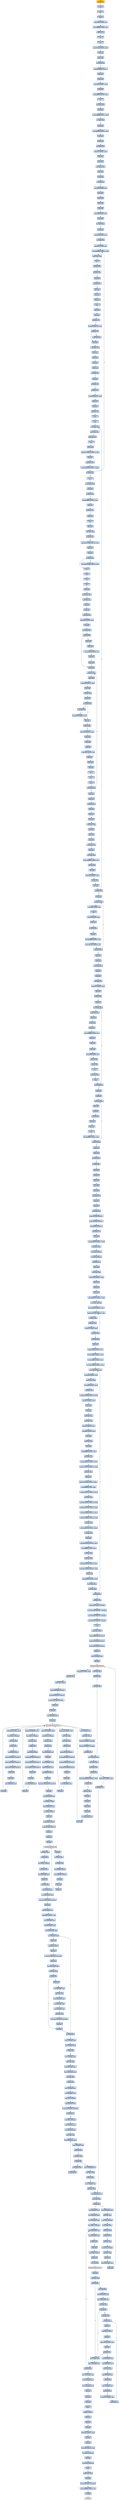 digraph G {
node[shape=rectangle,style=filled,fillcolor=lightsteelblue,color=lightsteelblue]
bgcolor="transparent"
a0x0052162borb_ah_ah[label="start\norb %ah, %ah",fillcolor="orange",color="lightgrey"];
a0x0052162dcmc_[label="0x0052162d\ncmc "];
a0x0052162ecmc_[label="0x0052162e\ncmc "];
a0x0052162fpusha_[label="0x0052162f\npusha "];
a0x00521630testb_0x4cUINT8_al[label="0x00521630\ntestb $0x4c<UINT8>, %al"];
a0x00521633rorl_0xffffffe0UINT8_esi[label="0x00521633\nrorl $0xffffffe0<UINT8>, %esi"];
a0x00521636andb_ch_ch[label="0x00521636\nandb %ch, %ch"];
a0x00521638clc_[label="0x00521638\nclc "];
a0x00521639stc_[label="0x00521639\nstc "];
a0x0052163amovl_0x12bUINT32_edx[label="0x0052163a\nmovl $0x12b<UINT32>, %edx"];
a0x0052163fincl_esp[label="0x0052163f\nincl %esp"];
a0x00521640decl_esp[label="0x00521640\ndecl %esp"];
a0x00521641jne_0x00521648[label="0x00521641\njne 0x00521648"];
a0x00521648pushl_0xfffffa8fUINT32[label="0x00521648\npushl $0xfffffa8f<UINT32>"];
a0x0052164dpopl_ecx[label="0x0052164d\npopl %ecx"];
a0x0052164epushl_edx[label="0x0052164e\npushl %edx"];
a0x0052164fsubl_0x0UINT32_eax[label="0x0052164f\nsubl $0x0<UINT32>, %eax"];
a0x00521654popl_edx[label="0x00521654\npopl %edx"];
a0x00521655roll_0xffffffc0UINT8_eax[label="0x00521655\nroll $0xffffffc0<UINT8>, %eax"];
a0x00521658clc_[label="0x00521658\nclc "];
a0x00521659call_0x00521694[label="0x00521659\ncall 0x00521694"];
a0x00521694popl_eax[label="0x00521694\npopl %eax"];
a0x00521695andl_0xffffffffUINT32_ebp[label="0x00521695\nandl $0xffffffff<UINT32>, %ebp"];
a0x0052169bjle_0x005216a4[label="0x0052169b\njle 0x005216a4"];
a0x0052169dpushl_ecx[label="0x0052169d\npushl %ecx"];
a0x0052169eandl_0xffffffffUINT32_eax[label="0x0052169e\nandl $0xffffffff<UINT32>, %eax"];
a0x005216a3popl_ecx[label="0x005216a3\npopl %ecx"];
a0x005216a4pushl_eax[label="0x005216a4\npushl %eax"];
a0x005216a5call_0x005216c4[label="0x005216a5\ncall 0x005216c4"];
a0x005216c4addl_0x4UINT8_esp[label="0x005216c4\naddl $0x4<UINT8>, %esp"];
a0x005216c7popl_eax[label="0x005216c7\npopl %eax"];
a0x005216c8pushl_eax[label="0x005216c8\npushl %eax"];
a0x005216c9addl_esp__ecx[label="0x005216c9\naddl (%esp), %ecx"];
a0x005216ccpopl_eax[label="0x005216cc\npopl %eax"];
a0x005216cdpushl_edx[label="0x005216cd\npushl %edx"];
a0x005216ceja_0x005216d3[label="0x005216ce\nja 0x005216d3"];
a0x005216d0roll_0x60UINT8_esi[label="0x005216d0\nroll $0x60<UINT8>, %esi"];
a0x005216d3popl_edx[label="0x005216d3\npopl %edx"];
a0x005216d4pushl_ebp[label="0x005216d4\npushl %ebp"];
a0x005216d5decl_ebp[label="0x005216d5\ndecl %ebp"];
a0x005216d6popl_ebp[label="0x005216d6\npopl %ebp"];
a0x005216d7xorw_0x0UINT8_bx[label="0x005216d7\nxorw $0x0<UINT8>, %bx"];
a0x005216dbpushl_eax[label="0x005216db\npushl %eax"];
a0x005216dcjne_0x005216e4[label="0x005216dc\njne 0x005216e4"];
a0x005216e4popl_eax[label="0x005216e4\npopl %eax"];
a0x005216e5shll_0x20UINT8_esi[label="0x005216e5\nshll $0x20<UINT8>, %esi"];
a0x005216e8jns_0x005216f2[label="0x005216e8\njns 0x005216f2"];
a0x005216f2addb_0x0UINT8_dl[label="0x005216f2\naddb $0x0<UINT8>, %dl"];
a0x005216f5movl_0xfffffa0dUINT32_ebx[label="0x005216f5\nmovl $0xfffffa0d<UINT32>, %ebx"];
a0x005216faxchgl_ebp_ebx[label="0x005216fa\nxchgl %ebp, %ebx"];
a0x005216fcstc_[label="0x005216fc\nstc "];
a0x005216fdjnl_0x00521703[label="0x005216fd\njnl 0x00521703"];
a0x00521703jp_0x0052170d[label="0x00521703\njp 0x0052170d"];
a0x0052170dpushl_eax[label="0x0052170d\npushl %eax"];
a0x0052170ejno_0x00521715[label="0x0052170e\njno 0x00521715"];
a0x00521715popl_eax[label="0x00521715\npopl %eax"];
a0x00521716pushl_ecx[label="0x00521716\npushl %ecx"];
a0x00521717pushl_ebx[label="0x00521717\npushl %ebx"];
a0x00521718nop_[label="0x00521718\nnop "];
a0x00521719popl_ebx[label="0x00521719\npopl %ebx"];
a0x0052171apopl_ecx[label="0x0052171a\npopl %ecx"];
a0x0052171bjb_0x00521724[label="0x0052171b\njb 0x00521724"];
a0x00521724subl_0x0UINT32_esi[label="0x00521724\nsubl $0x0<UINT32>, %esi"];
a0x0052172ajg_0x0052172e[label="0x0052172a\njg 0x0052172e"];
a0x0052172ccmpl_esp_edi[label="0x0052172c\ncmpl %esp, %edi"];
a0x0052172epushl_eax[label="0x0052172e\npushl %eax"];
a0x0052172faddl_ebp_eax[label="0x0052172f\naddl %ebp, %eax"];
a0x00521731pushl_eax[label="0x00521731\npushl %eax"];
a0x00521732popl_ebp[label="0x00521732\npopl %ebp"];
a0x00521733popl_eax[label="0x00521733\npopl %eax"];
a0x00521734pushl_eax[label="0x00521734\npushl %eax"];
a0x00521735jns_0x0052173c[label="0x00521735\njns 0x0052173c"];
a0x0052173cpopl_eax[label="0x0052173c\npopl %eax"];
a0x0052173djl_0x00521747[label="0x0052173d\njl 0x00521747"];
a0x0052173fjg_0x00521747[label="0x0052173f\njg 0x00521747"];
a0x00521747orl_0x0UINT32_edx[label="0x00521747\norl $0x0<UINT32>, %edx"];
a0x0052174dpushl_ecx[label="0x0052174d\npushl %ecx"];
a0x0052174epopl_ecx[label="0x0052174e\npopl %ecx"];
a0x0052174ftestb_ch_ch[label="0x0052174f\ntestb %ch, %ch"];
a0x00521751cld_[label="0x00521751\ncld "];
a0x00521752cld_[label="0x00521752\ncld "];
a0x00521753leal_ebp__esi[label="0x00521753\nleal (%ebp), %esi"];
a0x00521756movl_esi__esi[label="0x00521756\nmovl (%esi), %esi"];
a0x00521758andl_edi_edi[label="0x00521758\nandl %edi, %edi"];
a0x0052175anop_[label="0x0052175a\nnop "];
a0x0052175bpushl_edx[label="0x0052175b\npushl %edx"];
a0x0052175ccmpl_0x5160bc6fUINT32_eax[label="0x0052175c\ncmpl $0x5160bc6f<UINT32>, %eax"];
a0x00521761popl_edx[label="0x00521761\npopl %edx"];
a0x00521762jmp_0x0052178d[label="0x00521762\njmp 0x0052178d"];
a0x0052178dtestl_0xff000000UINT32_ebp_[label="0x0052178d\ntestl $0xff000000<UINT32>, (%ebp)"];
a0x00521794je_0x005216f5[label="0x00521794\nje 0x005216f5"];
a0x0052179astc_[label="0x0052179a\nstc "];
a0x0052179bmovl_ebp_ebp[label="0x0052179b\nmovl %ebp, %ebp"];
a0x0052179dpushl_ebp[label="0x0052179d\npushl %ebp"];
a0x0052179eja_0x005217a5[label="0x0052179e\nja 0x005217a5"];
a0x005217a0andl_0xffffffffUINT32_eax[label="0x005217a0\nandl $0xffffffff<UINT32>, %eax"];
a0x005217a5popl_ebp[label="0x005217a5\npopl %ebp"];
a0x005217a6jb_0x005217ab[label="0x005217a6\njb 0x005217ab"];
a0x005217a8pushl_ebx[label="0x005217a8\npushl %ebx"];
a0x005217a9nop_[label="0x005217a9\nnop "];
a0x005217aapopl_ebx[label="0x005217aa\npopl %ebx"];
a0x005217abandl_esp_esp[label="0x005217ab\nandl %esp, %esp"];
a0x005217adje_0x005217b5[label="0x005217ad\nje 0x005217b5"];
a0x005217afcmpl_0x9ae7cbeeUINT32_ebx[label="0x005217af\ncmpl $0x9ae7cbee<UINT32>, %ebx"];
a0x005217b5pushl_edi[label="0x005217b5\npushl %edi"];
a0x005217b6popl_edi[label="0x005217b6\npopl %edi"];
a0x005217b7jp_0x005217bf[label="0x005217b7\njp 0x005217bf"];
a0x005217bfclc_[label="0x005217bf\nclc "];
a0x005217c0nop_[label="0x005217c0\nnop "];
a0x005217c1cld_[label="0x005217c1\ncld "];
a0x005217c2cld_[label="0x005217c2\ncld "];
a0x005217c3pushl_ebx[label="0x005217c3\npushl %ebx"];
a0x005217c4movl_edx_ebx[label="0x005217c4\nmovl %edx, %ebx"];
a0x005217c6addl_ebx_esi[label="0x005217c6\naddl %ebx, %esi"];
a0x005217c8popl_ebx[label="0x005217c8\npopl %ebx"];
a0x005217c9pushl_edi[label="0x005217c9\npushl %edi"];
a0x005217cacall_0x00521840[label="0x005217ca\ncall 0x00521840"];
a0x00521840addl_0x4UINT8_esp[label="0x00521840\naddl $0x4<UINT8>, %esp"];
a0x00521843popl_edi[label="0x00521843\npopl %edi"];
a0x00521844xorl_ecx__esi[label="0x00521844\nxorl (%ecx), %esi"];
a0x00521846jle_0x00521850[label="0x00521846\njle 0x00521850"];
a0x00521848pushl_esi[label="0x00521848\npushl %esi"];
a0x00521849pushl_esi[label="0x00521849\npushl %esi"];
a0x0052184amovw_0x535aUINT16_si[label="0x0052184a\nmovw $0x535a<UINT16>, %si"];
a0x0052184epopl_esi[label="0x0052184e\npopl %esi"];
a0x0052184fpopl_esi[label="0x0052184f\npopl %esi"];
a0x00521850pushl_ecx[label="0x00521850\npushl %ecx"];
a0x00521851movzbl_cl_ecx[label="0x00521851\nmovzbl %cl, %ecx"];
a0x00521854pushl_ebp[label="0x00521854\npushl %ebp"];
a0x00521855addl_0x0UINT32_eax[label="0x00521855\naddl $0x0<UINT32>, %eax"];
a0x0052185apopl_ebp[label="0x0052185a\npopl %ebp"];
a0x0052185borl_ecx_ecx[label="0x0052185b\norl %ecx, %ecx"];
a0x0052185dpushl_esi[label="0x0052185d\npushl %esi"];
a0x0052185ejnp_0x00521865[label="0x0052185e\njnp 0x00521865"];
a0x00521860jnp_0x00521865[label="0x00521860\njnp 0x00521865"];
a0x00521862cmpl_0x22UINT8_ebp[label="0x00521862\ncmpl $0x22<UINT8>, %ebp"];
a0x00521865popl_esi[label="0x00521865\npopl %esi"];
a0x00521866jo_0x0052186d[label="0x00521866\njo 0x0052186d"];
a0x00521868subl_0x0UINT32_eax[label="0x00521868\nsubl $0x0<UINT32>, %eax"];
a0x0052186dpushl_edx[label="0x0052186d\npushl %edx"];
a0x0052186epushl_ebp[label="0x0052186e\npushl %ebp"];
a0x0052186fpushl_ecx[label="0x0052186f\npushl %ecx"];
a0x00521870addw_0x0UINT8_di[label="0x00521870\naddw $0x0<UINT8>, %di"];
a0x00521874popl_ecx[label="0x00521874\npopl %ecx"];
a0x00521875popl_ebp[label="0x00521875\npopl %ebp"];
a0x00521876popl_edx[label="0x00521876\npopl %edx"];
a0x00521877stc_[label="0x00521877\nstc "];
a0x00521878clc_[label="0x00521878\nclc "];
a0x00521879cmc_[label="0x00521879\ncmc "];
a0x0052187aloop_0x00521851[label="0x0052187a\nloop 0x00521851"];
a0x0052187cpopl_ecx[label="0x0052187c\npopl %ecx"];
a0x0052187dpushl_ecx[label="0x0052187d\npushl %ecx"];
a0x0052187ecall_0x005218c0[label="0x0052187e\ncall 0x005218c0"];
a0x005218c0popl_ecx[label="0x005218c0\npopl %ecx"];
a0x005218c1popl_ecx[label="0x005218c1\npopl %ecx"];
a0x005218c2pushl_ebx[label="0x005218c2\npushl %ebx"];
a0x005218c3xchgl_ecx_esp[label="0x005218c3\nxchgl %ecx, %esp"];
a0x005218c5popl_ebx[label="0x005218c5\npopl %ebx"];
a0x005218c6pushl_esi[label="0x005218c6\npushl %esi"];
a0x005218c7popl_ebx[label="0x005218c7\npopl %ebx"];
a0x005218c8xchgl_esp_ecx[label="0x005218c8\nxchgl %esp, %ecx"];
a0x005218capopl_ebx[label="0x005218ca\npopl %ebx"];
a0x005218cbmovl_edi_edi[label="0x005218cb\nmovl %edi, %edi"];
a0x005218cdcmpw_0xffffffacUINT8_dx[label="0x005218cd\ncmpw $0xffffffac<UINT8>, %dx"];
a0x005218d1orl_edi_edi[label="0x005218d1\norl %edi, %edi"];
a0x005218d3incl_ebp[label="0x005218d3\nincl %ebp"];
a0x005218d4subl_0x0UINT32_edi[label="0x005218d4\nsubl $0x0<UINT32>, %edi"];
a0x005218daorw_sp_sp[label="0x005218da\norw %sp, %sp"];
a0x005218dddecl_edx[label="0x005218dd\ndecl %edx"];
a0x005218dejne_0x00521753[label="0x005218de\njne 0x00521753"];
a0x005217b9cmpl_0xfb6ed309UINT32_edi[label="0x005217b9\ncmpl $0xfb6ed309<UINT32>, %edi"];
a0x005218e4pushl_ecx[label="0x005218e4\npushl %ecx"];
a0x005218e5movzbl_cl_ecx[label="0x005218e5\nmovzbl %cl, %ecx"];
a0x005218e8rorl_0x60UINT8_esi[label="0x005218e8\nrorl $0x60<UINT8>, %esi"];
a0x005218ebcmc_[label="0x005218eb\ncmc "];
a0x005218ecorl_0x0UINT32_eax[label="0x005218ec\norl $0x0<UINT32>, %eax"];
a0x005218f1pushl_esi[label="0x005218f1\npushl %esi"];
a0x005218f2jno_0x005218fa[label="0x005218f2\njno 0x005218fa"];
a0x005218fapopl_esi[label="0x005218fa\npopl %esi"];
a0x005218fbshrl_0xffffff80UINT8_ecx[label="0x005218fb\nshrl $0xffffff80<UINT8>, %ecx"];
a0x005218fetestw_0x45dcUINT16_ax[label="0x005218fe\ntestw $0x45dc<UINT16>, %ax"];
a0x00521902loop_0x005218e5[label="0x00521902\nloop 0x005218e5"];
a0x00521904popl_ecx[label="0x00521904\npopl %ecx"];
a0x00521905pushl_edi[label="0x00521905\npushl %edi"];
a0x00521906leal_ecx__ecx[label="0x00521906\nleal (%ecx), %ecx"];
a0x00521908popl_edi[label="0x00521908\npopl %edi"];
a0x00521909pushl_edx[label="0x00521909\npushl %edx"];
a0x0052190acall_0x0052193f[label="0x0052190a\ncall 0x0052193f"];
a0x0052193faddl_0x4UINT8_esp[label="0x0052193f\naddl $0x4<UINT8>, %esp"];
a0x00521942popl_edx[label="0x00521942\npopl %edx"];
a0x00521943ja_0x0052194c[label="0x00521943\nja 0x0052194c"];
a0x0052194cpushl_ecx[label="0x0052194c\npushl %ecx"];
a0x0052194dmovzbl_cl_ecx[label="0x0052194d\nmovzbl %cl, %ecx"];
a0x00521950xchgl_esp_esp[label="0x00521950\nxchgl %esp, %esp"];
a0x00521952pushl_ebx[label="0x00521952\npushl %ebx"];
a0x00521953pushl_edx[label="0x00521953\npushl %edx"];
a0x00521954pushl_edi[label="0x00521954\npushl %edi"];
a0x00521955rolw_0xffffffd0UINT8_sp[label="0x00521955\nrolw $0xffffffd0<UINT8>, %sp"];
a0x00521959popl_edi[label="0x00521959\npopl %edi"];
a0x0052195apopl_edx[label="0x0052195a\npopl %edx"];
a0x0052195bpopl_ebx[label="0x0052195b\npopl %ebx"];
a0x0052195caddb_0x0UINT8_dh[label="0x0052195c\naddb $0x0<UINT8>, %dh"];
a0x0052195ftestw_di_di[label="0x0052195f\ntestw %di, %di"];
a0x00521962orb_dh_dh[label="0x00521962\norb %dh, %dh"];
a0x00521964cld_[label="0x00521964\ncld "];
a0x00521965movl_ecx_ecx[label="0x00521965\nmovl %ecx, %ecx"];
a0x00521967nop_[label="0x00521967\nnop "];
a0x00521968loop_0x0052194d[label="0x00521968\nloop 0x0052194d"];
a0x0052196apopl_ecx[label="0x0052196a\npopl %ecx"];
a0x0052196bpushl_ecx[label="0x0052196b\npushl %ecx"];
a0x0052196cmovzbl_cl_ecx[label="0x0052196c\nmovzbl %cl, %ecx"];
a0x0052196fpushl_edx[label="0x0052196f\npushl %edx"];
a0x00521970pushl_esi[label="0x00521970\npushl %esi"];
a0x00521971testb_bl_bl[label="0x00521971\ntestb %bl, %bl"];
a0x00521973popl_esi[label="0x00521973\npopl %esi"];
a0x00521974popl_edx[label="0x00521974\npopl %edx"];
a0x00521975cld_[label="0x00521975\ncld "];
a0x00521976andl_0xffffffffUINT32_eax[label="0x00521976\nandl $0xffffffff<UINT32>, %eax"];
a0x0052197bloop_0x0052196c[label="0x0052197b\nloop 0x0052196c"];
a0x0052197dpopl_ecx[label="0x0052197d\npopl %ecx"];
a0x0052197epushl_ebp[label="0x0052197e\npushl %ebp"];
a0x0052197fjle_0x00521986[label="0x0052197f\njle 0x00521986"];
a0x00521981je_0x00521986[label="0x00521981\nje 0x00521986"];
a0x00521983pushl_eax[label="0x00521983\npushl %eax"];
a0x00521984decl_eax[label="0x00521984\ndecl %eax"];
a0x00521985popl_eax[label="0x00521985\npopl %eax"];
a0x00521986popl_ebp[label="0x00521986\npopl %ebp"];
a0x00521987pushl_ecx[label="0x00521987\npushl %ecx"];
a0x00521988call_0x005219e3[label="0x00521988\ncall 0x005219e3"];
a0x005219e3popl_ecx[label="0x005219e3\npopl %ecx"];
a0x005219e4popl_ecx[label="0x005219e4\npopl %ecx"];
a0x005219e5jmp_0x005210ed[label="0x005219e5\njmp 0x005210ed"];
a0x005210edpushl_0x15038UINT32[label="0x005210ed\npushl $0x15038<UINT32>"];
a0x005210f2pushl_0x15034UINT32[label="0x005210f2\npushl $0x15034<UINT32>"];
a0x005210f7pushl_0xb2aUINT32[label="0x005210f7\npushl $0xb2a<UINT32>"];
a0x005210fccall_0x00521101[label="0x005210fc\ncall 0x00521101"];
a0x00521101popl_eax[label="0x00521101\npopl %eax"];
a0x00521102andl_0xfffff000UINT32_eax[label="0x00521102\nandl $0xfffff000<UINT32>, %eax"];
a0x00521107addl_eax_esp_[label="0x00521107\naddl %eax, (%esp)"];
a0x0052110aaddl_eax_0x4esp_[label="0x0052110a\naddl %eax, 0x4(%esp)"];
a0x0052110eaddl_eax_0x8esp_[label="0x0052110e\naddl %eax, 0x8(%esp)"];
a0x00521112call_0x00521128[label="0x00521112\ncall 0x00521128"];
a0x00521128pushl_ebp[label="0x00521128\npushl %ebp"];
a0x00521129movl_esp_ebp[label="0x00521129\nmovl %esp, %ebp"];
a0x0052112bsubl_0x200UINT32_esp[label="0x0052112b\nsubl $0x200<UINT32>, %esp"];
a0x00521131pushl_ebx[label="0x00521131\npushl %ebx"];
a0x00521132pushl_edi[label="0x00521132\npushl %edi"];
a0x00521133pushl_esi[label="0x00521133\npushl %esi"];
a0x00521134andl_0xffff0000UINT32_eax[label="0x00521134\nandl $0xffff0000<UINT32>, %eax"];
a0x00521139movl_eax__80ebp_[label="0x00521139\nmovl %eax, -80(%ebp)"];
a0x0052113cmovl_0x8000UINT32_ecx[label="0x0052113c\nmovl $0x8000<UINT32>, %ecx"];
a0x00521141addl_0xaf631837UINT32_eax[label="0x00521141\naddl $0xaf631837<UINT32>, %eax"];
a0x00521146xorl_eax_ebx[label="0x00521146\nxorl %eax, %ebx"];
a0x00521148addw_ax_bx[label="0x00521148\naddw %ax, %bx"];
a0x0052114broll_0x7UINT8_ebx[label="0x0052114b\nroll $0x7<UINT8>, %ebx"];
a0x0052114eloop_0x00521141[label="0x0052114e\nloop 0x00521141"];
a0x00521150pushl_0x8ebp_[label="0x00521150\npushl 0x8(%ebp)"];
a0x00521153popl_ecx[label="0x00521153\npopl %ecx"];
a0x00521154addl_0x5688UINT32_ecx[label="0x00521154\naddl $0x5688<UINT32>, %ecx"];
a0x0052115amovl_0x5688UINT32_ebx[label="0x0052115a\nmovl $0x5688<UINT32>, %ebx"];
a0x0052115fmovl_0x5688UINT32_edi[label="0x0052115f\nmovl $0x5688<UINT32>, %edi"];
a0x00521164movl_0xc2ff40a6UINT32_edx[label="0x00521164\nmovl $0xc2ff40a6<UINT32>, %edx"];
a0x00521169subl_0x4UINT8_edi[label="0x00521169\nsubl $0x4<UINT8>, %edi"];
a0x0052116csubl_0x4UINT8_ecx[label="0x0052116c\nsubl $0x4<UINT8>, %ecx"];
a0x0052116fmovl_ecx__eax[label="0x0052116f\nmovl (%ecx), %eax"];
a0x00521171roll_0x68UINT8_eax[label="0x00521171\nroll $0x68<UINT8>, %eax"];
a0x00521174xorl_edx_eax[label="0x00521174\nxorl %edx, %eax"];
a0x00521176subl_0x12e31d49UINT32_eax[label="0x00521176\nsubl $0x12e31d49<UINT32>, %eax"];
a0x0052117crorl_0x1fUINT8_eax[label="0x0052117c\nrorl $0x1f<UINT8>, %eax"];
a0x0052117fbswap_eax[label="0x0052117f\nbswap %eax"];
a0x00521181notl_eax[label="0x00521181\nnotl %eax"];
a0x00521183addl_edx_eax[label="0x00521183\naddl %edx, %eax"];
a0x00521185addl_edi_eax[label="0x00521185\naddl %edi, %eax"];
a0x00521187rorl_0x3UINT8_eax[label="0x00521187\nrorl $0x3<UINT8>, %eax"];
a0x0052118aroll_0x4eUINT8_eax[label="0x0052118a\nroll $0x4e<UINT8>, %eax"];
a0x0052118dnegl_eax[label="0x0052118d\nnegl %eax"];
a0x0052118fsubl_edi_eax[label="0x0052118f\nsubl %edi, %eax"];
a0x00521191negl_eax[label="0x00521191\nnegl %eax"];
a0x00521193roll_0xffffffebUINT8_eax[label="0x00521193\nroll $0xffffffeb<UINT8>, %eax"];
a0x00521196addl_edx_eax[label="0x00521196\naddl %edx, %eax"];
a0x00521198subl_0x9ac85cf3UINT32_eax[label="0x00521198\nsubl $0x9ac85cf3<UINT32>, %eax"];
a0x0052119esubl_0x736b161dUINT32_eax[label="0x0052119e\nsubl $0x736b161d<UINT32>, %eax"];
a0x005211a4subl_edi_eax[label="0x005211a4\nsubl %edi, %eax"];
a0x005211a6bswap_eax[label="0x005211a6\nbswap %eax"];
a0x005211a8subl_0x47e5b2a1UINT32_edx[label="0x005211a8\nsubl $0x47e5b2a1<UINT32>, %edx"];
a0x005211aeroll_0xffffffedUINT8_eax[label="0x005211ae\nroll $0xffffffed<UINT8>, %eax"];
a0x005211b1xorl_0xecb61165UINT32_eax[label="0x005211b1\nxorl $0xecb61165<UINT32>, %eax"];
a0x005211b7subl_edx_eax[label="0x005211b7\nsubl %edx, %eax"];
a0x005211b9addl_0xbbc37812UINT32_edx[label="0x005211b9\naddl $0xbbc37812<UINT32>, %edx"];
a0x005211bfaddl_0x5e413a14UINT32_eax[label="0x005211bf\naddl $0x5e413a14<UINT32>, %eax"];
a0x005211c5subl_0x674b466UINT32_edx[label="0x005211c5\nsubl $0x674b466<UINT32>, %edx"];
a0x005211cbaddl_0x784af388UINT32_edx[label="0x005211cb\naddl $0x784af388<UINT32>, %edx"];
a0x005211d1xorl_edi_eax[label="0x005211d1\nxorl %edi, %eax"];
a0x005211d3xorl_0x39dca331UINT32_eax[label="0x005211d3\nxorl $0x39dca331<UINT32>, %eax"];
a0x005211d9xorl_edi_eax[label="0x005211d9\nxorl %edi, %eax"];
a0x005211dbnegl_eax[label="0x005211db\nnegl %eax"];
a0x005211ddxorl_0x968632f5UINT32_eax[label="0x005211dd\nxorl $0x968632f5<UINT32>, %eax"];
a0x005211e3rorl_0xfffffff0UINT8_eax[label="0x005211e3\nrorl $0xfffffff0<UINT8>, %eax"];
a0x005211e6xorl_edi_eax[label="0x005211e6\nxorl %edi, %eax"];
a0x005211e8addl_edi_eax[label="0x005211e8\naddl %edi, %eax"];
a0x005211eaaddl_0xc182b13UINT32_edx[label="0x005211ea\naddl $0xc182b13<UINT32>, %edx"];
a0x005211f0addl_0x7a81993dUINT32_eax[label="0x005211f0\naddl $0x7a81993d<UINT32>, %eax"];
a0x005211f6bswap_eax[label="0x005211f6\nbswap %eax"];
a0x005211f8rorl_0xffffff89UINT8_eax[label="0x005211f8\nrorl $0xffffff89<UINT8>, %eax"];
a0x005211fbmovl_eax_ecx_[label="0x005211fb\nmovl %eax, (%ecx)"];
a0x005211fdtestl_edi_edi[label="0x005211fd\ntestl %edi, %edi"];
a0x005211ffjne_0x00521169[label="0x005211ff\njne 0x00521169"];
a0x00521205call_0x0052155a[label="0x00521205\ncall 0x0052155a"];
a0x0052155amovl_0x0UINT32__68ebp_[label="0x0052155a\nmovl $0x0<UINT32>, -68(%ebp)"];
a0x00521561movl_0x17000UINT32__72ebp_[label="0x00521561\nmovl $0x17000<UINT32>, -72(%ebp)"];
a0x00521568movl_0x162bUINT32__76ebp_[label="0x00521568\nmovl $0x162b<UINT32>, -76(%ebp)"];
a0x0052156fmovl_0x5685UINT32__84ebp_[label="0x0052156f\nmovl $0x5685<UINT32>, -84(%ebp)"];
a0x00521576ret[label="0x00521576\nret"];
a0x0052120apushl_0x0UINT8[label="0x0052120a\npushl $0x0<UINT8>"];
a0x0052120cpushl_0x6c6c642eUINT32[label="0x0052120c\npushl $0x6c6c642e<UINT32>"];
a0x00521211pushl_0x32336c65UINT32[label="0x00521211\npushl $0x32336c65<UINT32>"];
a0x00521216pushl_0x6e72656bUINT32[label="0x00521216\npushl $0x6e72656b<UINT32>"];
a0x0052121bpushl_esp[label="0x0052121b\npushl %esp"];
a0x0052121cmovl_0x10ebp__eax[label="0x0052121c\nmovl 0x10(%ebp), %eax"];
a0x0052121fcall_eax_[label="0x0052121f\ncall (%eax)"];
LoadLibraryA_kernel32_dll[label="LoadLibraryA@kernel32.dll",fillcolor="lightgrey",color="lightgrey"];
a0x00521221addl_0x10UINT8_esp[label="0x00521221\naddl $0x10<UINT8>, %esp"];
a0x00521224movl_eax_edi[label="0x00521224\nmovl %eax, %edi"];
a0x00521226pushl_0x0UINT8[label="0x00521226\npushl $0x0<UINT8>"];
a0x00521228pushl_0x636f6c6cUINT32[label="0x00521228\npushl $0x636f6c6c<UINT32>"];
a0x0052122dpushl_0x416c6175UINT32[label="0x0052122d\npushl $0x416c6175<UINT32>"];
a0x00521232pushl_0x74726956UINT32[label="0x00521232\npushl $0x74726956<UINT32>"];
a0x00521237pushl_esp[label="0x00521237\npushl %esp"];
a0x00521238pushl_eax[label="0x00521238\npushl %eax"];
a0x00521239movl_0xcebp__eax[label="0x00521239\nmovl 0xc(%ebp), %eax"];
a0x0052123ccall_eax_[label="0x0052123c\ncall (%eax)"];
GetProcAddress_kernel32_dll[label="GetProcAddress@kernel32.dll",fillcolor="lightgrey",color="lightgrey"];
a0x0052123eaddl_0x10UINT8_esp[label="0x0052123e\naddl $0x10<UINT8>, %esp"];
a0x00521241movl_eax_ebx[label="0x00521241\nmovl %eax, %ebx"];
a0x00521243testl_eax_eax[label="0x00521243\ntestl %eax, %eax"];
a0x00521245je_0x00521550[label="0x00521245\nje 0x00521550"];
a0x0052124bpushl_0x7463UINT32[label="0x0052124b\npushl $0x7463<UINT32>"];
a0x00521250pushl_0x65746f72UINT32[label="0x00521250\npushl $0x65746f72<UINT32>"];
a0x00521255pushl_0x506c6175UINT32[label="0x00521255\npushl $0x506c6175<UINT32>"];
a0x0052125apushl_0x74726956UINT32[label="0x0052125a\npushl $0x74726956<UINT32>"];
a0x0052125fpushl_esp[label="0x0052125f\npushl %esp"];
a0x00521260pushl_edi[label="0x00521260\npushl %edi"];
a0x00521261movl_0xcebp__eax[label="0x00521261\nmovl 0xc(%ebp), %eax"];
a0x00521264call_eax_[label="0x00521264\ncall (%eax)"];
a0x00521266addl_0x10UINT8_esp[label="0x00521266\naddl $0x10<UINT8>, %esp"];
a0x00521269movl_eax__116ebp_[label="0x00521269\nmovl %eax, -116(%ebp)"];
a0x0052126ctestl_eax_eax[label="0x0052126c\ntestl %eax, %eax"];
a0x0052126eje_0x00521550[label="0x0052126e\nje 0x00521550"];
a0x00521274pushl_0x0UINT8[label="0x00521274\npushl $0x0<UINT8>"];
a0x00521276pushl_0x79726575UINT32[label="0x00521276\npushl $0x79726575<UINT32>"];
a0x0052127bpushl_0x516c6175UINT32[label="0x0052127b\npushl $0x516c6175<UINT32>"];
a0x00521280pushl_0x74726956UINT32[label="0x00521280\npushl $0x74726956<UINT32>"];
a0x00521285pushl_esp[label="0x00521285\npushl %esp"];
a0x00521286pushl_edi[label="0x00521286\npushl %edi"];
a0x00521287movl_0xcebp__eax[label="0x00521287\nmovl 0xc(%ebp), %eax"];
a0x0052128acall_eax_[label="0x0052128a\ncall (%eax)"];
a0x0052128caddl_0x10UINT8_esp[label="0x0052128c\naddl $0x10<UINT8>, %esp"];
a0x0052128fmovl_eax__120ebp_[label="0x0052128f\nmovl %eax, -120(%ebp)"];
a0x00521292testl_eax_eax[label="0x00521292\ntestl %eax, %eax"];
a0x00521294je_0x00521550[label="0x00521294\nje 0x00521550"];
a0x0052129apushl_0x0UINT8[label="0x0052129a\npushl $0x0<UINT8>"];
a0x0052129cpushl_0x72745064UINT32[label="0x0052129c\npushl $0x72745064<UINT32>"];
a0x005212a1pushl_0x61655264UINT32[label="0x005212a1\npushl $0x61655264<UINT32>"];
a0x005212a6pushl_0x61427349UINT32[label="0x005212a6\npushl $0x61427349<UINT32>"];
a0x005212abpushl_esp[label="0x005212ab\npushl %esp"];
a0x005212acpushl_edi[label="0x005212ac\npushl %edi"];
a0x005212admovl_0xcebp__eax[label="0x005212ad\nmovl 0xc(%ebp), %eax"];
a0x005212b0call_eax_[label="0x005212b0\ncall (%eax)"];
a0x005212b2addl_0x10UINT8_esp[label="0x005212b2\naddl $0x10<UINT8>, %esp"];
a0x005212b5movl_eax__124ebp_[label="0x005212b5\nmovl %eax, -124(%ebp)"];
a0x005212b8testl_eax_eax[label="0x005212b8\ntestl %eax, %eax"];
a0x005212baje_0x00521550[label="0x005212ba\nje 0x00521550"];
a0x005212c0leal__504ebp__edi[label="0x005212c0\nleal -504(%ebp), %edi"];
a0x005212c6pushl_edi[label="0x005212c6\npushl %edi"];
a0x005212c7movl_0x8ebp__esi[label="0x005212c7\nmovl 0x8(%ebp), %esi"];
a0x005212caaddl_0x3cesi__esi[label="0x005212ca\naddl 0x3c(%esi), %esi"];
a0x005212cdpushl_0x3eUINT8[label="0x005212cd\npushl $0x3e<UINT8>"];
a0x005212cfpopl_ecx[label="0x005212cf\npopl %ecx"];
a0x005212d0repz_movsl_ds_esi__es_edi_[label="0x005212d0\nrepz movsl %ds:(%esi), %es:(%edi)"];
a0x005212d2popl_edi[label="0x005212d2\npopl %edi"];
a0x005212d3movl_0x34edi__eax[label="0x005212d3\nmovl 0x34(%edi), %eax"];
a0x005212d6movl_eax__4ebp_[label="0x005212d6\nmovl %eax, -4(%ebp)"];
a0x005212d9movl_0x50edi__ecx[label="0x005212d9\nmovl 0x50(%edi), %ecx"];
a0x005212dcmovl_ecx__8ebp_[label="0x005212dc\nmovl %ecx, -8(%ebp)"];
a0x005212dfpushl_ecx[label="0x005212df\npushl %ecx"];
a0x005212e0pushl_0x40UINT8[label="0x005212e0\npushl $0x40<UINT8>"];
a0x005212e2pushl_0x3000UINT32[label="0x005212e2\npushl $0x3000<UINT32>"];
a0x005212e7pushl_ecx[label="0x005212e7\npushl %ecx"];
a0x005212e8pushl_eax[label="0x005212e8\npushl %eax"];
a0x005212e9call_ebx[label="0x005212e9\ncall %ebx"];
VirtualAlloc_kernel32_dll[label="VirtualAlloc@kernel32.dll",fillcolor="lightgrey",color="lightgrey"];
a0x005212ebpopl_ecx[label="0x005212eb\npopl %ecx"];
a0x005212ectestl_eax_eax[label="0x005212ec\ntestl %eax, %eax"];
a0x005212eejne_0x00521303[label="0x005212ee\njne 0x00521303"];
a0x005212f0pushl_0x40UINT8[label="0x005212f0\npushl $0x40<UINT8>"];
a0x005212f2pushl_0x1000UINT32[label="0x005212f2\npushl $0x1000<UINT32>"];
a0x005212f7pushl_ecx[label="0x005212f7\npushl %ecx"];
a0x005212f8pushl_eax[label="0x005212f8\npushl %eax"];
a0x005212f9call_ebx[label="0x005212f9\ncall %ebx"];
a0x005212fbtestl_eax_eax[label="0x005212fb\ntestl %eax, %eax"];
a0x005212fdje_0x00521550[label="0x005212fd\nje 0x00521550"];
a0x00521303movl_eax__12ebp_[label="0x00521303\nmovl %eax, -12(%ebp)"];
a0x00521306movl_eax_edi[label="0x00521306\nmovl %eax, %edi"];
a0x00521308movl_0x8ebp__esi[label="0x00521308\nmovl 0x8(%ebp), %esi"];
a0x0052130bpushl_esi[label="0x0052130b\npushl %esi"];
a0x0052130cmovl_esi_ecx[label="0x0052130c\nmovl %esi, %ecx"];
a0x0052130eaddl_0x3cesi__ecx[label="0x0052130e\naddl 0x3c(%esi), %ecx"];
a0x00521311movl_0x54ecx__ecx[label="0x00521311\nmovl 0x54(%ecx), %ecx"];
a0x00521314repz_movsb_ds_esi__es_edi_[label="0x00521314\nrepz movsb %ds:(%esi), %es:(%edi)"];
a0x00521316popl_esi[label="0x00521316\npopl %esi"];
a0x00521317addl_0x3cesi__esi[label="0x00521317\naddl 0x3c(%esi), %esi"];
a0x0052131aaddl_0xf8UINT32_esi[label="0x0052131a\naddl $0xf8<UINT32>, %esi"];
a0x00521320movl_0x8ebp__eax[label="0x00521320\nmovl 0x8(%ebp), %eax"];
a0x00521323addl_0x3ceax__eax[label="0x00521323\naddl 0x3c(%eax), %eax"];
a0x00521326movzbl_0x6eax__eax[label="0x00521326\nmovzbl 0x6(%eax), %eax"];
a0x0052132aleal__56ebp__edi[label="0x0052132a\nleal -56(%ebp), %edi"];
a0x0052132dpushl_edi[label="0x0052132d\npushl %edi"];
a0x0052132epushl_0xaUINT8[label="0x0052132e\npushl $0xa<UINT8>"];
a0x00521330popl_ecx[label="0x00521330\npopl %ecx"];
a0x00521331repz_movsl_ds_esi__es_edi_[label="0x00521331\nrepz movsl %ds:(%esi), %es:(%edi)"];
a0x00521333popl_edi[label="0x00521333\npopl %edi"];
a0x00521334movl_0x14edi__edx[label="0x00521334\nmovl 0x14(%edi), %edx"];
a0x00521337testl_edx_edx[label="0x00521337\ntestl %edx, %edx"];
a0x00521339je_0x0052134f[label="0x00521339\nje 0x0052134f"];
a0x0052134fdecl_eax[label="0x0052134f\ndecl %eax"];
a0x00521350jne_0x0052132a[label="0x00521350\njne 0x0052132a"];
a0x0052133bpushl_esi[label="0x0052133b\npushl %esi"];
a0x0052133cmovl_0x8ebp__esi[label="0x0052133c\nmovl 0x8(%ebp), %esi"];
a0x0052133faddl_edx_esi[label="0x0052133f\naddl %edx, %esi"];
a0x00521341movl_0x10edi__ecx[label="0x00521341\nmovl 0x10(%edi), %ecx"];
a0x00521344movl_0xcedi__edx[label="0x00521344\nmovl 0xc(%edi), %edx"];
a0x00521347movl__12ebp__edi[label="0x00521347\nmovl -12(%ebp), %edi"];
a0x0052134aaddl_edx_edi[label="0x0052134a\naddl %edx, %edi"];
a0x0052134crepz_movsb_ds_esi__es_edi_[label="0x0052134c\nrepz movsb %ds:(%esi), %es:(%edi)"];
a0x0052134epopl_esi[label="0x0052134e\npopl %esi"];
a0x00521352movl__12ebp__edx[label="0x00521352\nmovl -12(%ebp), %edx"];
a0x00521355subl__4ebp__edx[label="0x00521355\nsubl -4(%ebp), %edx"];
a0x00521358je_0x005213b6[label="0x00521358\nje 0x005213b6"];
a0x0052135amovl__12ebp__eax[label="0x0052135a\nmovl -12(%ebp), %eax"];
a0x0052135dmovl_eax_ebx[label="0x0052135d\nmovl %eax, %ebx"];
a0x0052135faddl_0x3cebx__ebx[label="0x0052135f\naddl 0x3c(%ebx), %ebx"];
a0x00521362movl_0xa0ebx__ebx[label="0x00521362\nmovl 0xa0(%ebx), %ebx"];
a0x00521368testl_ebx_ebx[label="0x00521368\ntestl %ebx, %ebx"];
a0x0052136aje_0x005213b6[label="0x0052136a\nje 0x005213b6"];
a0x005213b6movl__12ebp__ecx[label="0x005213b6\nmovl -12(%ebp), %ecx"];
a0x005213b9movl__80ebp__edx[label="0x005213b9\nmovl -80(%ebp), %edx"];
a0x005213bcaddl_edx__76ebp_[label="0x005213bc\naddl %edx, -76(%ebp)"];
a0x005213bfmovl_fs_0x30_eax[label="0x005213bf\nmovl %fs:0x30, %eax"];
a0x005213c6cmpl_0x0UINT8__68ebp_[label="0x005213c6\ncmpl $0x0<UINT8>, -68(%ebp)"];
a0x005213cajne_0x005213cf[label="0x005213ca\njne 0x005213cf"];
a0x005213ccmovl_ecx_0x8eax_[label="0x005213cc\nmovl %ecx, 0x8(%eax)"];
a0x005213cfmovl_0xceax__eax[label="0x005213cf\nmovl 0xc(%eax), %eax"];
a0x005213d2movl_0xceax__eax[label="0x005213d2\nmovl 0xc(%eax), %eax"];
a0x005213d5movl_eax_esi[label="0x005213d5\nmovl %eax, %esi"];
a0x005213d7movl_0x18eax__edx[label="0x005213d7\nmovl 0x18(%eax), %edx"];
a0x005213dacmpl__80ebp__edx[label="0x005213da\ncmpl -80(%ebp), %edx"];
a0x005213ddjne_0x00521406[label="0x005213dd\njne 0x00521406"];
a0x00521406cmpl_esi_eax_[label="0x00521406\ncmpl %esi, (%eax)"];
a0x00521408je_0x0052140e[label="0x00521408\nje 0x0052140e"];
a0x0052140amovl_eax__eax[label="0x0052140a\nmovl (%eax), %eax"];
a0x0052140cjmp_0x005213d7[label="0x0052140c\njmp 0x005213d7"];
a0x0052140emovl__376ebp__ebx[label="0x0052140e\nmovl -376(%ebp), %ebx"];
a0x00521414testl_ebx_ebx[label="0x00521414\ntestl %ebx, %ebx"];
a0x00521416je_0x00521484[label="0x00521416\nje 0x00521484"];
a0x00521418movl__12ebp__esi[label="0x00521418\nmovl -12(%ebp), %esi"];
a0x0052141baddl_esi_ebx[label="0x0052141b\naddl %esi, %ebx"];
a0x0052141dmovl_0xcebx__eax[label="0x0052141d\nmovl 0xc(%ebx), %eax"];
a0x00521420testl_eax_eax[label="0x00521420\ntestl %eax, %eax"];
a0x00521422je_0x00521484[label="0x00521422\nje 0x00521484"];
a0x00521424movl_0x10ebx__ecx[label="0x00521424\nmovl 0x10(%ebx), %ecx"];
a0x00521427addl_esi_ecx[label="0x00521427\naddl %esi, %ecx"];
a0x00521429movl_ecx__60ebp_[label="0x00521429\nmovl %ecx, -60(%ebp)"];
a0x0052142cmovl_ebx__ecx[label="0x0052142c\nmovl (%ebx), %ecx"];
a0x0052142etestl_ecx_ecx[label="0x0052142e\ntestl %ecx, %ecx"];
a0x00521430jne_0x00521435[label="0x00521430\njne 0x00521435"];
a0x00521435addl_esi_ecx[label="0x00521435\naddl %esi, %ecx"];
a0x00521437movl_ecx__64ebp_[label="0x00521437\nmovl %ecx, -64(%ebp)"];
a0x0052143aaddl_esi_eax[label="0x0052143a\naddl %esi, %eax"];
a0x0052143cpushl_eax[label="0x0052143c\npushl %eax"];
a0x0052143dmovl_0x10ebp__eax[label="0x0052143d\nmovl 0x10(%ebp), %eax"];
a0x00521440call_eax_[label="0x00521440\ncall (%eax)"];
a0x00521442testl_eax_eax[label="0x00521442\ntestl %eax, %eax"];
a0x00521444je_0x00521550[label="0x00521444\nje 0x00521550"];
a0x0052144amovl_eax_edi[label="0x0052144a\nmovl %eax, %edi"];
a0x0052144cmovl__64ebp__ecx[label="0x0052144c\nmovl -64(%ebp), %ecx"];
a0x0052144fmovl_ecx__edx[label="0x0052144f\nmovl (%ecx), %edx"];
a0x00521451testl_edx_edx[label="0x00521451\ntestl %edx, %edx"];
a0x00521453je_0x0052147f[label="0x00521453\nje 0x0052147f"];
a0x00521455testl_0x80000000UINT32_edx[label="0x00521455\ntestl $0x80000000<UINT32>, %edx"];
a0x0052145bje_0x00521465[label="0x0052145b\nje 0x00521465"];
a0x00521465addl_esi_edx[label="0x00521465\naddl %esi, %edx"];
a0x00521467incl_edx[label="0x00521467\nincl %edx"];
a0x00521468incl_edx[label="0x00521468\nincl %edx"];
a0x00521469pushl_edx[label="0x00521469\npushl %edx"];
a0x0052146apushl_edi[label="0x0052146a\npushl %edi"];
a0x0052146bmovl_0xcebp__eax[label="0x0052146b\nmovl 0xc(%ebp), %eax"];
a0x0052146ecall_eax_[label="0x0052146e\ncall (%eax)"];
a0x00521470movl__60ebp__ecx[label="0x00521470\nmovl -60(%ebp), %ecx"];
a0x00521473movl_eax_ecx_[label="0x00521473\nmovl %eax, (%ecx)"];
a0x00521475addl_0x4UINT8__60ebp_[label="0x00521475\naddl $0x4<UINT8>, -60(%ebp)"];
a0x00521479addl_0x4UINT8__64ebp_[label="0x00521479\naddl $0x4<UINT8>, -64(%ebp)"];
a0x0052147djmp_0x0052144c[label="0x0052147d\njmp 0x0052144c"];
a0x0052147faddl_0x14UINT8_ebx[label="0x0052147f\naddl $0x14<UINT8>, %ebx"];
a0x00521482jmp_0x0052141d[label="0x00521482\njmp 0x0052141d"];
a0x00521484movl_fs_0x30_eax[label="0x00521484\nmovl %fs:0x30, %eax"];
a0x0052148bmovl_0xceax__eax[label="0x0052148b\nmovl 0xc(%eax), %eax"];
a0x0052148emovl_0xceax__ebx[label="0x0052148e\nmovl 0xc(%eax), %ebx"];
a0x00521491movl_ebx__112ebp_[label="0x00521491\nmovl %ebx, -112(%ebp)"];
a0x00521494movl_0x18ebx__edx[label="0x00521494\nmovl 0x18(%ebx), %edx"];
a0x00521497cmpl__80ebp__edx[label="0x00521497\ncmpl -80(%ebp), %edx"];
a0x0052149aje_0x0052153c[label="0x0052149a\nje 0x0052153c"];
a0x005214a0pushl_edx[label="0x005214a0\npushl %edx"];
a0x005214a1pushl_0x4UINT8[label="0x005214a1\npushl $0x4<UINT8>"];
a0x005214a3pushl_edx[label="0x005214a3\npushl %edx"];
a0x005214a4call__124ebp_[label="0x005214a4\ncall -124(%ebp)"];
IsBadReadPtr_kernel32_dll[label="IsBadReadPtr@kernel32.dll",fillcolor="lightgrey",color="lightgrey"];
a0x005214a7popl_edx[label="0x005214a7\npopl %edx"];
a0x005214a8testl_eax_eax[label="0x005214a8\ntestl %eax, %eax"];
a0x005214aajne_0x0052153c[label="0x005214aa\njne 0x0052153c"];
a0x0052153cmovl_ebx__ebx[label="0x0052153c\nmovl (%ebx), %ebx"];
a0x0052153ecmpl__112ebp__ebx[label="0x0052153e\ncmpl -112(%ebp), %ebx"];
a0x00521541jne_0x00521494[label="0x00521541\njne 0x00521494"];
a0x005214b0movl_edx_edi[label="0x005214b0\nmovl %edx, %edi"];
a0x005214b2addl_0x3cedi__edi[label="0x005214b2\naddl 0x3c(%edi), %edi"];
a0x005214b5movl_0x80edi__edi[label="0x005214b5\nmovl 0x80(%edi), %edi"];
a0x005214bbtestl_edi_edi[label="0x005214bb\ntestl %edi, %edi"];
a0x005214bdje_0x0052153c[label="0x005214bd\nje 0x0052153c"];
a0x005214bfaddl_edx_edi[label="0x005214bf\naddl %edx, %edi"];
a0x005214c1xorl_eax_eax[label="0x005214c1\nxorl %eax, %eax"];
a0x005214c3pushl_edi[label="0x005214c3\npushl %edi"];
a0x005214c4pushl_0x5UINT8[label="0x005214c4\npushl $0x5<UINT8>"];
a0x005214c6popl_ecx[label="0x005214c6\npopl %ecx"];
a0x005214c7repz_scasl_es_edi__eax[label="0x005214c7\nrepz scasl %es:(%edi), %eax"];
a0x005214c9popl_edi[label="0x005214c9\npopl %edi"];
a0x005214caje_0x0052153c[label="0x005214ca\nje 0x0052153c"];
a0x005214ccmovl_0x10edi__esi[label="0x005214cc\nmovl 0x10(%edi), %esi"];
a0x005214cfaddl_0x18ebx__esi[label="0x005214cf\naddl 0x18(%ebx), %esi"];
a0x005214d2movl_esi__eax[label="0x005214d2\nmovl (%esi), %eax"];
a0x005214d4subl__80ebp__eax[label="0x005214d4\nsubl -80(%ebp), %eax"];
a0x005214d7jb_0x005214de[label="0x005214d7\njb 0x005214de"];
a0x005214d9cmpl__72ebp__eax[label="0x005214d9\ncmpl -72(%ebp), %eax"];
a0x005214dcjbe_0x005214e3[label="0x005214dc\njbe 0x005214e3"];
a0x005214deaddl_0x14UINT8_edi[label="0x005214de\naddl $0x14<UINT8>, %edi"];
a0x005214e1jmp_0x005214c1[label="0x005214e1\njmp 0x005214c1"];
a0x00521547movl__464ebp__eax[label="0x00521547\nmovl -464(%ebp), %eax"];
a0x0052154daddl__12ebp__eax[label="0x0052154d\naddl -12(%ebp), %eax"];
a0x00521550movl__12ebp__ecx[label="0x00521550\nmovl -12(%ebp), %ecx"];
a0x00521553popl_esi[label="0x00521553\npopl %esi"];
a0x00521554popl_edi[label="0x00521554\npopl %edi"];
a0x00521555popl_ebx[label="0x00521555\npopl %ebx"];
a0x00521556leave_[label="0x00521556\nleave "];
a0x00521557ret_0xcUINT16[label="0x00521557\nret $0xc<UINT16>"];
a0x00521117popl_edi[label="0x00521117\npopl %edi"];
a0x00521118popl_esi[label="0x00521118\npopl %esi"];
a0x00521119popl_ebp[label="0x00521119\npopl %ebp"];
a0x0052111aaddl_0x4UINT8_esp[label="0x0052111a\naddl $0x4<UINT8>, %esp"];
a0x0052111dpopl_ebx[label="0x0052111d\npopl %ebx"];
a0x0052111epopl_edx[label="0x0052111e\npopl %edx"];
a0x0052111faddl_0x8UINT8_esp[label="0x0052111f\naddl $0x8<UINT8>, %esp"];
a0x00521122movl_ecx_0x4esp_[label="0x00521122\nmovl %ecx, 0x4(%esp)"];
a0x00521126jmp_eax[label="0x00521126\njmp %eax"];
a0x14780154xchgl_esp_0x414448[label="0x14780154\nxchgl %esp, 0x414448"];
a0x1478015apopa_[label="0x1478015a\npopa "];
a0x1478015bxchgl_eax_esp[label="0x1478015b\nxchgl %eax, %esp"];
a0x1478015cpushl_ebp[label="0x1478015c\npushl %ebp"];
a0x1478015dmovsb_ds_esi__es_edi_[label="0x1478015d\nmovsb %ds:(%esi), %es:(%edi)"];
a0x1478015emovb_0xffffff80UINT8_dh[label="0x1478015e\nmovb $0xffffff80<UINT8>, %dh"];
a0x14780160call_ebx_[label="0x14780160\ncall (%ebx)"];
a0x00000000[label="0x00000000",fillcolor="lightgrey",color="lightgrey"];
a0x0052162borb_ah_ah -> a0x0052162dcmc_ [color="#000000"];
a0x0052162dcmc_ -> a0x0052162ecmc_ [color="#000000"];
a0x0052162ecmc_ -> a0x0052162fpusha_ [color="#000000"];
a0x0052162fpusha_ -> a0x00521630testb_0x4cUINT8_al [color="#000000"];
a0x00521630testb_0x4cUINT8_al -> a0x00521633rorl_0xffffffe0UINT8_esi [color="#000000"];
a0x00521633rorl_0xffffffe0UINT8_esi -> a0x00521636andb_ch_ch [color="#000000"];
a0x00521636andb_ch_ch -> a0x00521638clc_ [color="#000000"];
a0x00521638clc_ -> a0x00521639stc_ [color="#000000"];
a0x00521639stc_ -> a0x0052163amovl_0x12bUINT32_edx [color="#000000"];
a0x0052163amovl_0x12bUINT32_edx -> a0x0052163fincl_esp [color="#000000"];
a0x0052163fincl_esp -> a0x00521640decl_esp [color="#000000"];
a0x00521640decl_esp -> a0x00521641jne_0x00521648 [color="#000000"];
a0x00521641jne_0x00521648 -> a0x00521648pushl_0xfffffa8fUINT32 [color="#000000",label="T"];
a0x00521648pushl_0xfffffa8fUINT32 -> a0x0052164dpopl_ecx [color="#000000"];
a0x0052164dpopl_ecx -> a0x0052164epushl_edx [color="#000000"];
a0x0052164epushl_edx -> a0x0052164fsubl_0x0UINT32_eax [color="#000000"];
a0x0052164fsubl_0x0UINT32_eax -> a0x00521654popl_edx [color="#000000"];
a0x00521654popl_edx -> a0x00521655roll_0xffffffc0UINT8_eax [color="#000000"];
a0x00521655roll_0xffffffc0UINT8_eax -> a0x00521658clc_ [color="#000000"];
a0x00521658clc_ -> a0x00521659call_0x00521694 [color="#000000"];
a0x00521659call_0x00521694 -> a0x00521694popl_eax [color="#000000"];
a0x00521694popl_eax -> a0x00521695andl_0xffffffffUINT32_ebp [color="#000000"];
a0x00521695andl_0xffffffffUINT32_ebp -> a0x0052169bjle_0x005216a4 [color="#000000"];
a0x0052169bjle_0x005216a4 -> a0x0052169dpushl_ecx [color="#000000",label="F"];
a0x0052169dpushl_ecx -> a0x0052169eandl_0xffffffffUINT32_eax [color="#000000"];
a0x0052169eandl_0xffffffffUINT32_eax -> a0x005216a3popl_ecx [color="#000000"];
a0x005216a3popl_ecx -> a0x005216a4pushl_eax [color="#000000"];
a0x005216a4pushl_eax -> a0x005216a5call_0x005216c4 [color="#000000"];
a0x005216a5call_0x005216c4 -> a0x005216c4addl_0x4UINT8_esp [color="#000000"];
a0x005216c4addl_0x4UINT8_esp -> a0x005216c7popl_eax [color="#000000"];
a0x005216c7popl_eax -> a0x005216c8pushl_eax [color="#000000"];
a0x005216c8pushl_eax -> a0x005216c9addl_esp__ecx [color="#000000"];
a0x005216c9addl_esp__ecx -> a0x005216ccpopl_eax [color="#000000"];
a0x005216ccpopl_eax -> a0x005216cdpushl_edx [color="#000000"];
a0x005216cdpushl_edx -> a0x005216ceja_0x005216d3 [color="#000000"];
a0x005216ceja_0x005216d3 -> a0x005216d0roll_0x60UINT8_esi [color="#000000",label="F"];
a0x005216d0roll_0x60UINT8_esi -> a0x005216d3popl_edx [color="#000000"];
a0x005216d3popl_edx -> a0x005216d4pushl_ebp [color="#000000"];
a0x005216d4pushl_ebp -> a0x005216d5decl_ebp [color="#000000"];
a0x005216d5decl_ebp -> a0x005216d6popl_ebp [color="#000000"];
a0x005216d6popl_ebp -> a0x005216d7xorw_0x0UINT8_bx [color="#000000"];
a0x005216d7xorw_0x0UINT8_bx -> a0x005216dbpushl_eax [color="#000000"];
a0x005216dbpushl_eax -> a0x005216dcjne_0x005216e4 [color="#000000"];
a0x005216dcjne_0x005216e4 -> a0x005216e4popl_eax [color="#000000",label="T"];
a0x005216e4popl_eax -> a0x005216e5shll_0x20UINT8_esi [color="#000000"];
a0x005216e5shll_0x20UINT8_esi -> a0x005216e8jns_0x005216f2 [color="#000000"];
a0x005216e8jns_0x005216f2 -> a0x005216f2addb_0x0UINT8_dl [color="#000000",label="T"];
a0x005216f2addb_0x0UINT8_dl -> a0x005216f5movl_0xfffffa0dUINT32_ebx [color="#000000"];
a0x005216f5movl_0xfffffa0dUINT32_ebx -> a0x005216faxchgl_ebp_ebx [color="#000000"];
a0x005216faxchgl_ebp_ebx -> a0x005216fcstc_ [color="#000000"];
a0x005216fcstc_ -> a0x005216fdjnl_0x00521703 [color="#000000"];
a0x005216fdjnl_0x00521703 -> a0x00521703jp_0x0052170d [color="#000000",label="T"];
a0x00521703jp_0x0052170d -> a0x0052170dpushl_eax [color="#000000",label="T"];
a0x0052170dpushl_eax -> a0x0052170ejno_0x00521715 [color="#000000"];
a0x0052170ejno_0x00521715 -> a0x00521715popl_eax [color="#000000",label="T"];
a0x00521715popl_eax -> a0x00521716pushl_ecx [color="#000000"];
a0x00521716pushl_ecx -> a0x00521717pushl_ebx [color="#000000"];
a0x00521717pushl_ebx -> a0x00521718nop_ [color="#000000"];
a0x00521718nop_ -> a0x00521719popl_ebx [color="#000000"];
a0x00521719popl_ebx -> a0x0052171apopl_ecx [color="#000000"];
a0x0052171apopl_ecx -> a0x0052171bjb_0x00521724 [color="#000000"];
a0x0052171bjb_0x00521724 -> a0x00521724subl_0x0UINT32_esi [color="#000000",label="T"];
a0x00521724subl_0x0UINT32_esi -> a0x0052172ajg_0x0052172e [color="#000000"];
a0x0052172ajg_0x0052172e -> a0x0052172ccmpl_esp_edi [color="#000000",label="F"];
a0x0052172ccmpl_esp_edi -> a0x0052172epushl_eax [color="#000000"];
a0x0052172epushl_eax -> a0x0052172faddl_ebp_eax [color="#000000"];
a0x0052172faddl_ebp_eax -> a0x00521731pushl_eax [color="#000000"];
a0x00521731pushl_eax -> a0x00521732popl_ebp [color="#000000"];
a0x00521732popl_ebp -> a0x00521733popl_eax [color="#000000"];
a0x00521733popl_eax -> a0x00521734pushl_eax [color="#000000"];
a0x00521734pushl_eax -> a0x00521735jns_0x0052173c [color="#000000"];
a0x00521735jns_0x0052173c -> a0x0052173cpopl_eax [color="#000000",label="T"];
a0x0052173cpopl_eax -> a0x0052173djl_0x00521747 [color="#000000"];
a0x0052173djl_0x00521747 -> a0x0052173fjg_0x00521747 [color="#000000",label="F"];
a0x0052173fjg_0x00521747 -> a0x00521747orl_0x0UINT32_edx [color="#000000",label="T"];
a0x00521747orl_0x0UINT32_edx -> a0x0052174dpushl_ecx [color="#000000"];
a0x0052174dpushl_ecx -> a0x0052174epopl_ecx [color="#000000"];
a0x0052174epopl_ecx -> a0x0052174ftestb_ch_ch [color="#000000"];
a0x0052174ftestb_ch_ch -> a0x00521751cld_ [color="#000000"];
a0x00521751cld_ -> a0x00521752cld_ [color="#000000"];
a0x00521752cld_ -> a0x00521753leal_ebp__esi [color="#000000"];
a0x00521753leal_ebp__esi -> a0x00521756movl_esi__esi [color="#000000"];
a0x00521756movl_esi__esi -> a0x00521758andl_edi_edi [color="#000000"];
a0x00521758andl_edi_edi -> a0x0052175anop_ [color="#000000"];
a0x0052175anop_ -> a0x0052175bpushl_edx [color="#000000"];
a0x0052175bpushl_edx -> a0x0052175ccmpl_0x5160bc6fUINT32_eax [color="#000000"];
a0x0052175ccmpl_0x5160bc6fUINT32_eax -> a0x00521761popl_edx [color="#000000"];
a0x00521761popl_edx -> a0x00521762jmp_0x0052178d [color="#000000"];
a0x00521762jmp_0x0052178d -> a0x0052178dtestl_0xff000000UINT32_ebp_ [color="#000000"];
a0x0052178dtestl_0xff000000UINT32_ebp_ -> a0x00521794je_0x005216f5 [color="#000000"];
a0x00521794je_0x005216f5 -> a0x0052179astc_ [color="#000000",label="F"];
a0x0052179astc_ -> a0x0052179bmovl_ebp_ebp [color="#000000"];
a0x0052179bmovl_ebp_ebp -> a0x0052179dpushl_ebp [color="#000000"];
a0x0052179dpushl_ebp -> a0x0052179eja_0x005217a5 [color="#000000"];
a0x0052179eja_0x005217a5 -> a0x005217a0andl_0xffffffffUINT32_eax [color="#000000",label="F"];
a0x005217a0andl_0xffffffffUINT32_eax -> a0x005217a5popl_ebp [color="#000000"];
a0x005217a5popl_ebp -> a0x005217a6jb_0x005217ab [color="#000000"];
a0x005217a6jb_0x005217ab -> a0x005217a8pushl_ebx [color="#000000",label="F"];
a0x005217a8pushl_ebx -> a0x005217a9nop_ [color="#000000"];
a0x005217a9nop_ -> a0x005217aapopl_ebx [color="#000000"];
a0x005217aapopl_ebx -> a0x005217abandl_esp_esp [color="#000000"];
a0x005217abandl_esp_esp -> a0x005217adje_0x005217b5 [color="#000000"];
a0x005217adje_0x005217b5 -> a0x005217afcmpl_0x9ae7cbeeUINT32_ebx [color="#000000",label="F"];
a0x005217afcmpl_0x9ae7cbeeUINT32_ebx -> a0x005217b5pushl_edi [color="#000000"];
a0x005217b5pushl_edi -> a0x005217b6popl_edi [color="#000000"];
a0x005217b6popl_edi -> a0x005217b7jp_0x005217bf [color="#000000"];
a0x005217b7jp_0x005217bf -> a0x005217bfclc_ [color="#000000",label="T"];
a0x005217bfclc_ -> a0x005217c0nop_ [color="#000000"];
a0x005217c0nop_ -> a0x005217c1cld_ [color="#000000"];
a0x005217c1cld_ -> a0x005217c2cld_ [color="#000000"];
a0x005217c2cld_ -> a0x005217c3pushl_ebx [color="#000000"];
a0x005217c3pushl_ebx -> a0x005217c4movl_edx_ebx [color="#000000"];
a0x005217c4movl_edx_ebx -> a0x005217c6addl_ebx_esi [color="#000000"];
a0x005217c6addl_ebx_esi -> a0x005217c8popl_ebx [color="#000000"];
a0x005217c8popl_ebx -> a0x005217c9pushl_edi [color="#000000"];
a0x005217c9pushl_edi -> a0x005217cacall_0x00521840 [color="#000000"];
a0x005217cacall_0x00521840 -> a0x00521840addl_0x4UINT8_esp [color="#000000"];
a0x00521840addl_0x4UINT8_esp -> a0x00521843popl_edi [color="#000000"];
a0x00521843popl_edi -> a0x00521844xorl_ecx__esi [color="#000000"];
a0x00521844xorl_ecx__esi -> a0x00521846jle_0x00521850 [color="#000000"];
a0x00521846jle_0x00521850 -> a0x00521848pushl_esi [color="#000000",label="F"];
a0x00521848pushl_esi -> a0x00521849pushl_esi [color="#000000"];
a0x00521849pushl_esi -> a0x0052184amovw_0x535aUINT16_si [color="#000000"];
a0x0052184amovw_0x535aUINT16_si -> a0x0052184epopl_esi [color="#000000"];
a0x0052184epopl_esi -> a0x0052184fpopl_esi [color="#000000"];
a0x0052184fpopl_esi -> a0x00521850pushl_ecx [color="#000000"];
a0x00521850pushl_ecx -> a0x00521851movzbl_cl_ecx [color="#000000"];
a0x00521851movzbl_cl_ecx -> a0x00521854pushl_ebp [color="#000000"];
a0x00521854pushl_ebp -> a0x00521855addl_0x0UINT32_eax [color="#000000"];
a0x00521855addl_0x0UINT32_eax -> a0x0052185apopl_ebp [color="#000000"];
a0x0052185apopl_ebp -> a0x0052185borl_ecx_ecx [color="#000000"];
a0x0052185borl_ecx_ecx -> a0x0052185dpushl_esi [color="#000000"];
a0x0052185dpushl_esi -> a0x0052185ejnp_0x00521865 [color="#000000"];
a0x0052185ejnp_0x00521865 -> a0x00521860jnp_0x00521865 [color="#000000",label="F"];
a0x00521860jnp_0x00521865 -> a0x00521862cmpl_0x22UINT8_ebp [color="#000000",label="F"];
a0x00521862cmpl_0x22UINT8_ebp -> a0x00521865popl_esi [color="#000000"];
a0x00521865popl_esi -> a0x00521866jo_0x0052186d [color="#000000"];
a0x00521866jo_0x0052186d -> a0x00521868subl_0x0UINT32_eax [color="#000000",label="F"];
a0x00521868subl_0x0UINT32_eax -> a0x0052186dpushl_edx [color="#000000"];
a0x0052186dpushl_edx -> a0x0052186epushl_ebp [color="#000000"];
a0x0052186epushl_ebp -> a0x0052186fpushl_ecx [color="#000000"];
a0x0052186fpushl_ecx -> a0x00521870addw_0x0UINT8_di [color="#000000"];
a0x00521870addw_0x0UINT8_di -> a0x00521874popl_ecx [color="#000000"];
a0x00521874popl_ecx -> a0x00521875popl_ebp [color="#000000"];
a0x00521875popl_ebp -> a0x00521876popl_edx [color="#000000"];
a0x00521876popl_edx -> a0x00521877stc_ [color="#000000"];
a0x00521877stc_ -> a0x00521878clc_ [color="#000000"];
a0x00521878clc_ -> a0x00521879cmc_ [color="#000000"];
a0x00521879cmc_ -> a0x0052187aloop_0x00521851 [color="#000000"];
a0x0052187aloop_0x00521851 -> a0x00521851movzbl_cl_ecx [color="#000000",label="T"];
a0x0052185ejnp_0x00521865 -> a0x00521865popl_esi [color="#000000",label="T"];
a0x0052187aloop_0x00521851 -> a0x0052187cpopl_ecx [color="#000000",label="F"];
a0x0052187cpopl_ecx -> a0x0052187dpushl_ecx [color="#000000"];
a0x0052187dpushl_ecx -> a0x0052187ecall_0x005218c0 [color="#000000"];
a0x0052187ecall_0x005218c0 -> a0x005218c0popl_ecx [color="#000000"];
a0x005218c0popl_ecx -> a0x005218c1popl_ecx [color="#000000"];
a0x005218c1popl_ecx -> a0x005218c2pushl_ebx [color="#000000"];
a0x005218c2pushl_ebx -> a0x005218c3xchgl_ecx_esp [color="#000000"];
a0x005218c3xchgl_ecx_esp -> a0x005218c5popl_ebx [color="#000000"];
a0x005218c5popl_ebx -> a0x005218c6pushl_esi [color="#000000"];
a0x005218c6pushl_esi -> a0x005218c7popl_ebx [color="#000000"];
a0x005218c7popl_ebx -> a0x005218c8xchgl_esp_ecx [color="#000000"];
a0x005218c8xchgl_esp_ecx -> a0x005218capopl_ebx [color="#000000"];
a0x005218capopl_ebx -> a0x005218cbmovl_edi_edi [color="#000000"];
a0x005218cbmovl_edi_edi -> a0x005218cdcmpw_0xffffffacUINT8_dx [color="#000000"];
a0x005218cdcmpw_0xffffffacUINT8_dx -> a0x005218d1orl_edi_edi [color="#000000"];
a0x005218d1orl_edi_edi -> a0x005218d3incl_ebp [color="#000000"];
a0x005218d3incl_ebp -> a0x005218d4subl_0x0UINT32_edi [color="#000000"];
a0x005218d4subl_0x0UINT32_edi -> a0x005218daorw_sp_sp [color="#000000"];
a0x005218daorw_sp_sp -> a0x005218dddecl_edx [color="#000000"];
a0x005218dddecl_edx -> a0x005218dejne_0x00521753 [color="#000000"];
a0x005218dejne_0x00521753 -> a0x00521753leal_ebp__esi [color="#000000",label="T"];
a0x00521846jle_0x00521850 -> a0x00521850pushl_ecx [color="#000000",label="T"];
a0x00521794je_0x005216f5 -> a0x005216f5movl_0xfffffa0dUINT32_ebx [color="#000000",label="T"];
a0x0052172ajg_0x0052172e -> a0x0052172epushl_eax [color="#000000",label="T"];
a0x005217b7jp_0x005217bf -> a0x005217b9cmpl_0xfb6ed309UINT32_edi [color="#000000",label="F"];
a0x005217b9cmpl_0xfb6ed309UINT32_edi -> a0x005217bfclc_ [color="#000000"];
a0x005218dejne_0x00521753 -> a0x005218e4pushl_ecx [color="#000000",label="F"];
a0x005218e4pushl_ecx -> a0x005218e5movzbl_cl_ecx [color="#000000"];
a0x005218e5movzbl_cl_ecx -> a0x005218e8rorl_0x60UINT8_esi [color="#000000"];
a0x005218e8rorl_0x60UINT8_esi -> a0x005218ebcmc_ [color="#000000"];
a0x005218ebcmc_ -> a0x005218ecorl_0x0UINT32_eax [color="#000000"];
a0x005218ecorl_0x0UINT32_eax -> a0x005218f1pushl_esi [color="#000000"];
a0x005218f1pushl_esi -> a0x005218f2jno_0x005218fa [color="#000000"];
a0x005218f2jno_0x005218fa -> a0x005218fapopl_esi [color="#000000",label="T"];
a0x005218fapopl_esi -> a0x005218fbshrl_0xffffff80UINT8_ecx [color="#000000"];
a0x005218fbshrl_0xffffff80UINT8_ecx -> a0x005218fetestw_0x45dcUINT16_ax [color="#000000"];
a0x005218fetestw_0x45dcUINT16_ax -> a0x00521902loop_0x005218e5 [color="#000000"];
a0x00521902loop_0x005218e5 -> a0x005218e5movzbl_cl_ecx [color="#000000",label="T"];
a0x00521902loop_0x005218e5 -> a0x00521904popl_ecx [color="#000000",label="F"];
a0x00521904popl_ecx -> a0x00521905pushl_edi [color="#000000"];
a0x00521905pushl_edi -> a0x00521906leal_ecx__ecx [color="#000000"];
a0x00521906leal_ecx__ecx -> a0x00521908popl_edi [color="#000000"];
a0x00521908popl_edi -> a0x00521909pushl_edx [color="#000000"];
a0x00521909pushl_edx -> a0x0052190acall_0x0052193f [color="#000000"];
a0x0052190acall_0x0052193f -> a0x0052193faddl_0x4UINT8_esp [color="#000000"];
a0x0052193faddl_0x4UINT8_esp -> a0x00521942popl_edx [color="#000000"];
a0x00521942popl_edx -> a0x00521943ja_0x0052194c [color="#000000"];
a0x00521943ja_0x0052194c -> a0x0052194cpushl_ecx [color="#000000",label="T"];
a0x0052194cpushl_ecx -> a0x0052194dmovzbl_cl_ecx [color="#000000"];
a0x0052194dmovzbl_cl_ecx -> a0x00521950xchgl_esp_esp [color="#000000"];
a0x00521950xchgl_esp_esp -> a0x00521952pushl_ebx [color="#000000"];
a0x00521952pushl_ebx -> a0x00521953pushl_edx [color="#000000"];
a0x00521953pushl_edx -> a0x00521954pushl_edi [color="#000000"];
a0x00521954pushl_edi -> a0x00521955rolw_0xffffffd0UINT8_sp [color="#000000"];
a0x00521955rolw_0xffffffd0UINT8_sp -> a0x00521959popl_edi [color="#000000"];
a0x00521959popl_edi -> a0x0052195apopl_edx [color="#000000"];
a0x0052195apopl_edx -> a0x0052195bpopl_ebx [color="#000000"];
a0x0052195bpopl_ebx -> a0x0052195caddb_0x0UINT8_dh [color="#000000"];
a0x0052195caddb_0x0UINT8_dh -> a0x0052195ftestw_di_di [color="#000000"];
a0x0052195ftestw_di_di -> a0x00521962orb_dh_dh [color="#000000"];
a0x00521962orb_dh_dh -> a0x00521964cld_ [color="#000000"];
a0x00521964cld_ -> a0x00521965movl_ecx_ecx [color="#000000"];
a0x00521965movl_ecx_ecx -> a0x00521967nop_ [color="#000000"];
a0x00521967nop_ -> a0x00521968loop_0x0052194d [color="#000000"];
a0x00521968loop_0x0052194d -> a0x0052194dmovzbl_cl_ecx [color="#000000",label="T"];
a0x00521968loop_0x0052194d -> a0x0052196apopl_ecx [color="#000000",label="F"];
a0x0052196apopl_ecx -> a0x0052196bpushl_ecx [color="#000000"];
a0x0052196bpushl_ecx -> a0x0052196cmovzbl_cl_ecx [color="#000000"];
a0x0052196cmovzbl_cl_ecx -> a0x0052196fpushl_edx [color="#000000"];
a0x0052196fpushl_edx -> a0x00521970pushl_esi [color="#000000"];
a0x00521970pushl_esi -> a0x00521971testb_bl_bl [color="#000000"];
a0x00521971testb_bl_bl -> a0x00521973popl_esi [color="#000000"];
a0x00521973popl_esi -> a0x00521974popl_edx [color="#000000"];
a0x00521974popl_edx -> a0x00521975cld_ [color="#000000"];
a0x00521975cld_ -> a0x00521976andl_0xffffffffUINT32_eax [color="#000000"];
a0x00521976andl_0xffffffffUINT32_eax -> a0x0052197bloop_0x0052196c [color="#000000"];
a0x0052197bloop_0x0052196c -> a0x0052196cmovzbl_cl_ecx [color="#000000",label="T"];
a0x0052197bloop_0x0052196c -> a0x0052197dpopl_ecx [color="#000000",label="F"];
a0x0052197dpopl_ecx -> a0x0052197epushl_ebp [color="#000000"];
a0x0052197epushl_ebp -> a0x0052197fjle_0x00521986 [color="#000000"];
a0x0052197fjle_0x00521986 -> a0x00521981je_0x00521986 [color="#000000",label="F"];
a0x00521981je_0x00521986 -> a0x00521983pushl_eax [color="#000000",label="F"];
a0x00521983pushl_eax -> a0x00521984decl_eax [color="#000000"];
a0x00521984decl_eax -> a0x00521985popl_eax [color="#000000"];
a0x00521985popl_eax -> a0x00521986popl_ebp [color="#000000"];
a0x00521986popl_ebp -> a0x00521987pushl_ecx [color="#000000"];
a0x00521987pushl_ecx -> a0x00521988call_0x005219e3 [color="#000000"];
a0x00521988call_0x005219e3 -> a0x005219e3popl_ecx [color="#000000"];
a0x005219e3popl_ecx -> a0x005219e4popl_ecx [color="#000000"];
a0x005219e4popl_ecx -> a0x005219e5jmp_0x005210ed [color="#000000"];
a0x005219e5jmp_0x005210ed -> a0x005210edpushl_0x15038UINT32 [color="#000000"];
a0x005210edpushl_0x15038UINT32 -> a0x005210f2pushl_0x15034UINT32 [color="#000000"];
a0x005210f2pushl_0x15034UINT32 -> a0x005210f7pushl_0xb2aUINT32 [color="#000000"];
a0x005210f7pushl_0xb2aUINT32 -> a0x005210fccall_0x00521101 [color="#000000"];
a0x005210fccall_0x00521101 -> a0x00521101popl_eax [color="#000000"];
a0x00521101popl_eax -> a0x00521102andl_0xfffff000UINT32_eax [color="#000000"];
a0x00521102andl_0xfffff000UINT32_eax -> a0x00521107addl_eax_esp_ [color="#000000"];
a0x00521107addl_eax_esp_ -> a0x0052110aaddl_eax_0x4esp_ [color="#000000"];
a0x0052110aaddl_eax_0x4esp_ -> a0x0052110eaddl_eax_0x8esp_ [color="#000000"];
a0x0052110eaddl_eax_0x8esp_ -> a0x00521112call_0x00521128 [color="#000000"];
a0x00521112call_0x00521128 -> a0x00521128pushl_ebp [color="#000000"];
a0x00521128pushl_ebp -> a0x00521129movl_esp_ebp [color="#000000"];
a0x00521129movl_esp_ebp -> a0x0052112bsubl_0x200UINT32_esp [color="#000000"];
a0x0052112bsubl_0x200UINT32_esp -> a0x00521131pushl_ebx [color="#000000"];
a0x00521131pushl_ebx -> a0x00521132pushl_edi [color="#000000"];
a0x00521132pushl_edi -> a0x00521133pushl_esi [color="#000000"];
a0x00521133pushl_esi -> a0x00521134andl_0xffff0000UINT32_eax [color="#000000"];
a0x00521134andl_0xffff0000UINT32_eax -> a0x00521139movl_eax__80ebp_ [color="#000000"];
a0x00521139movl_eax__80ebp_ -> a0x0052113cmovl_0x8000UINT32_ecx [color="#000000"];
a0x0052113cmovl_0x8000UINT32_ecx -> a0x00521141addl_0xaf631837UINT32_eax [color="#000000"];
a0x00521141addl_0xaf631837UINT32_eax -> a0x00521146xorl_eax_ebx [color="#000000"];
a0x00521146xorl_eax_ebx -> a0x00521148addw_ax_bx [color="#000000"];
a0x00521148addw_ax_bx -> a0x0052114broll_0x7UINT8_ebx [color="#000000"];
a0x0052114broll_0x7UINT8_ebx -> a0x0052114eloop_0x00521141 [color="#000000"];
a0x0052114eloop_0x00521141 -> a0x00521141addl_0xaf631837UINT32_eax [color="#000000",label="T"];
a0x0052114eloop_0x00521141 -> a0x00521150pushl_0x8ebp_ [color="#000000",label="F"];
a0x00521150pushl_0x8ebp_ -> a0x00521153popl_ecx [color="#000000"];
a0x00521153popl_ecx -> a0x00521154addl_0x5688UINT32_ecx [color="#000000"];
a0x00521154addl_0x5688UINT32_ecx -> a0x0052115amovl_0x5688UINT32_ebx [color="#000000"];
a0x0052115amovl_0x5688UINT32_ebx -> a0x0052115fmovl_0x5688UINT32_edi [color="#000000"];
a0x0052115fmovl_0x5688UINT32_edi -> a0x00521164movl_0xc2ff40a6UINT32_edx [color="#000000"];
a0x00521164movl_0xc2ff40a6UINT32_edx -> a0x00521169subl_0x4UINT8_edi [color="#000000"];
a0x00521169subl_0x4UINT8_edi -> a0x0052116csubl_0x4UINT8_ecx [color="#000000"];
a0x0052116csubl_0x4UINT8_ecx -> a0x0052116fmovl_ecx__eax [color="#000000"];
a0x0052116fmovl_ecx__eax -> a0x00521171roll_0x68UINT8_eax [color="#000000"];
a0x00521171roll_0x68UINT8_eax -> a0x00521174xorl_edx_eax [color="#000000"];
a0x00521174xorl_edx_eax -> a0x00521176subl_0x12e31d49UINT32_eax [color="#000000"];
a0x00521176subl_0x12e31d49UINT32_eax -> a0x0052117crorl_0x1fUINT8_eax [color="#000000"];
a0x0052117crorl_0x1fUINT8_eax -> a0x0052117fbswap_eax [color="#000000"];
a0x0052117fbswap_eax -> a0x00521181notl_eax [color="#000000"];
a0x00521181notl_eax -> a0x00521183addl_edx_eax [color="#000000"];
a0x00521183addl_edx_eax -> a0x00521185addl_edi_eax [color="#000000"];
a0x00521185addl_edi_eax -> a0x00521187rorl_0x3UINT8_eax [color="#000000"];
a0x00521187rorl_0x3UINT8_eax -> a0x0052118aroll_0x4eUINT8_eax [color="#000000"];
a0x0052118aroll_0x4eUINT8_eax -> a0x0052118dnegl_eax [color="#000000"];
a0x0052118dnegl_eax -> a0x0052118fsubl_edi_eax [color="#000000"];
a0x0052118fsubl_edi_eax -> a0x00521191negl_eax [color="#000000"];
a0x00521191negl_eax -> a0x00521193roll_0xffffffebUINT8_eax [color="#000000"];
a0x00521193roll_0xffffffebUINT8_eax -> a0x00521196addl_edx_eax [color="#000000"];
a0x00521196addl_edx_eax -> a0x00521198subl_0x9ac85cf3UINT32_eax [color="#000000"];
a0x00521198subl_0x9ac85cf3UINT32_eax -> a0x0052119esubl_0x736b161dUINT32_eax [color="#000000"];
a0x0052119esubl_0x736b161dUINT32_eax -> a0x005211a4subl_edi_eax [color="#000000"];
a0x005211a4subl_edi_eax -> a0x005211a6bswap_eax [color="#000000"];
a0x005211a6bswap_eax -> a0x005211a8subl_0x47e5b2a1UINT32_edx [color="#000000"];
a0x005211a8subl_0x47e5b2a1UINT32_edx -> a0x005211aeroll_0xffffffedUINT8_eax [color="#000000"];
a0x005211aeroll_0xffffffedUINT8_eax -> a0x005211b1xorl_0xecb61165UINT32_eax [color="#000000"];
a0x005211b1xorl_0xecb61165UINT32_eax -> a0x005211b7subl_edx_eax [color="#000000"];
a0x005211b7subl_edx_eax -> a0x005211b9addl_0xbbc37812UINT32_edx [color="#000000"];
a0x005211b9addl_0xbbc37812UINT32_edx -> a0x005211bfaddl_0x5e413a14UINT32_eax [color="#000000"];
a0x005211bfaddl_0x5e413a14UINT32_eax -> a0x005211c5subl_0x674b466UINT32_edx [color="#000000"];
a0x005211c5subl_0x674b466UINT32_edx -> a0x005211cbaddl_0x784af388UINT32_edx [color="#000000"];
a0x005211cbaddl_0x784af388UINT32_edx -> a0x005211d1xorl_edi_eax [color="#000000"];
a0x005211d1xorl_edi_eax -> a0x005211d3xorl_0x39dca331UINT32_eax [color="#000000"];
a0x005211d3xorl_0x39dca331UINT32_eax -> a0x005211d9xorl_edi_eax [color="#000000"];
a0x005211d9xorl_edi_eax -> a0x005211dbnegl_eax [color="#000000"];
a0x005211dbnegl_eax -> a0x005211ddxorl_0x968632f5UINT32_eax [color="#000000"];
a0x005211ddxorl_0x968632f5UINT32_eax -> a0x005211e3rorl_0xfffffff0UINT8_eax [color="#000000"];
a0x005211e3rorl_0xfffffff0UINT8_eax -> a0x005211e6xorl_edi_eax [color="#000000"];
a0x005211e6xorl_edi_eax -> a0x005211e8addl_edi_eax [color="#000000"];
a0x005211e8addl_edi_eax -> a0x005211eaaddl_0xc182b13UINT32_edx [color="#000000"];
a0x005211eaaddl_0xc182b13UINT32_edx -> a0x005211f0addl_0x7a81993dUINT32_eax [color="#000000"];
a0x005211f0addl_0x7a81993dUINT32_eax -> a0x005211f6bswap_eax [color="#000000"];
a0x005211f6bswap_eax -> a0x005211f8rorl_0xffffff89UINT8_eax [color="#000000"];
a0x005211f8rorl_0xffffff89UINT8_eax -> a0x005211fbmovl_eax_ecx_ [color="#000000"];
a0x005211fbmovl_eax_ecx_ -> a0x005211fdtestl_edi_edi [color="#000000"];
a0x005211fdtestl_edi_edi -> a0x005211ffjne_0x00521169 [color="#000000"];
a0x005211ffjne_0x00521169 -> a0x00521169subl_0x4UINT8_edi [color="#000000",label="T"];
a0x005211ffjne_0x00521169 -> a0x00521205call_0x0052155a [color="#000000",label="F"];
a0x00521205call_0x0052155a -> a0x0052155amovl_0x0UINT32__68ebp_ [color="#000000"];
a0x0052155amovl_0x0UINT32__68ebp_ -> a0x00521561movl_0x17000UINT32__72ebp_ [color="#000000"];
a0x00521561movl_0x17000UINT32__72ebp_ -> a0x00521568movl_0x162bUINT32__76ebp_ [color="#000000"];
a0x00521568movl_0x162bUINT32__76ebp_ -> a0x0052156fmovl_0x5685UINT32__84ebp_ [color="#000000"];
a0x0052156fmovl_0x5685UINT32__84ebp_ -> a0x00521576ret [color="#000000"];
a0x00521576ret -> a0x0052120apushl_0x0UINT8 [color="#000000"];
a0x0052120apushl_0x0UINT8 -> a0x0052120cpushl_0x6c6c642eUINT32 [color="#000000"];
a0x0052120cpushl_0x6c6c642eUINT32 -> a0x00521211pushl_0x32336c65UINT32 [color="#000000"];
a0x00521211pushl_0x32336c65UINT32 -> a0x00521216pushl_0x6e72656bUINT32 [color="#000000"];
a0x00521216pushl_0x6e72656bUINT32 -> a0x0052121bpushl_esp [color="#000000"];
a0x0052121bpushl_esp -> a0x0052121cmovl_0x10ebp__eax [color="#000000"];
a0x0052121cmovl_0x10ebp__eax -> a0x0052121fcall_eax_ [color="#000000"];
a0x0052121fcall_eax_ -> LoadLibraryA_kernel32_dll [color="#000000"];
LoadLibraryA_kernel32_dll -> a0x00521221addl_0x10UINT8_esp [color="#000000"];
a0x00521221addl_0x10UINT8_esp -> a0x00521224movl_eax_edi [color="#000000"];
a0x00521224movl_eax_edi -> a0x00521226pushl_0x0UINT8 [color="#000000"];
a0x00521226pushl_0x0UINT8 -> a0x00521228pushl_0x636f6c6cUINT32 [color="#000000"];
a0x00521228pushl_0x636f6c6cUINT32 -> a0x0052122dpushl_0x416c6175UINT32 [color="#000000"];
a0x0052122dpushl_0x416c6175UINT32 -> a0x00521232pushl_0x74726956UINT32 [color="#000000"];
a0x00521232pushl_0x74726956UINT32 -> a0x00521237pushl_esp [color="#000000"];
a0x00521237pushl_esp -> a0x00521238pushl_eax [color="#000000"];
a0x00521238pushl_eax -> a0x00521239movl_0xcebp__eax [color="#000000"];
a0x00521239movl_0xcebp__eax -> a0x0052123ccall_eax_ [color="#000000"];
a0x0052123ccall_eax_ -> GetProcAddress_kernel32_dll [color="#000000"];
GetProcAddress_kernel32_dll -> a0x0052123eaddl_0x10UINT8_esp [color="#000000"];
a0x0052123eaddl_0x10UINT8_esp -> a0x00521241movl_eax_ebx [color="#000000"];
a0x00521241movl_eax_ebx -> a0x00521243testl_eax_eax [color="#000000"];
a0x00521243testl_eax_eax -> a0x00521245je_0x00521550 [color="#000000"];
a0x00521245je_0x00521550 -> a0x0052124bpushl_0x7463UINT32 [color="#000000",label="F"];
a0x0052124bpushl_0x7463UINT32 -> a0x00521250pushl_0x65746f72UINT32 [color="#000000"];
a0x00521250pushl_0x65746f72UINT32 -> a0x00521255pushl_0x506c6175UINT32 [color="#000000"];
a0x00521255pushl_0x506c6175UINT32 -> a0x0052125apushl_0x74726956UINT32 [color="#000000"];
a0x0052125apushl_0x74726956UINT32 -> a0x0052125fpushl_esp [color="#000000"];
a0x0052125fpushl_esp -> a0x00521260pushl_edi [color="#000000"];
a0x00521260pushl_edi -> a0x00521261movl_0xcebp__eax [color="#000000"];
a0x00521261movl_0xcebp__eax -> a0x00521264call_eax_ [color="#000000"];
a0x00521264call_eax_ -> GetProcAddress_kernel32_dll [color="#000000"];
GetProcAddress_kernel32_dll -> a0x00521266addl_0x10UINT8_esp [color="#000000"];
a0x00521266addl_0x10UINT8_esp -> a0x00521269movl_eax__116ebp_ [color="#000000"];
a0x00521269movl_eax__116ebp_ -> a0x0052126ctestl_eax_eax [color="#000000"];
a0x0052126ctestl_eax_eax -> a0x0052126eje_0x00521550 [color="#000000"];
a0x0052126eje_0x00521550 -> a0x00521274pushl_0x0UINT8 [color="#000000",label="F"];
a0x00521274pushl_0x0UINT8 -> a0x00521276pushl_0x79726575UINT32 [color="#000000"];
a0x00521276pushl_0x79726575UINT32 -> a0x0052127bpushl_0x516c6175UINT32 [color="#000000"];
a0x0052127bpushl_0x516c6175UINT32 -> a0x00521280pushl_0x74726956UINT32 [color="#000000"];
a0x00521280pushl_0x74726956UINT32 -> a0x00521285pushl_esp [color="#000000"];
a0x00521285pushl_esp -> a0x00521286pushl_edi [color="#000000"];
a0x00521286pushl_edi -> a0x00521287movl_0xcebp__eax [color="#000000"];
a0x00521287movl_0xcebp__eax -> a0x0052128acall_eax_ [color="#000000"];
a0x0052128acall_eax_ -> GetProcAddress_kernel32_dll [color="#000000"];
GetProcAddress_kernel32_dll -> a0x0052128caddl_0x10UINT8_esp [color="#000000"];
a0x0052128caddl_0x10UINT8_esp -> a0x0052128fmovl_eax__120ebp_ [color="#000000"];
a0x0052128fmovl_eax__120ebp_ -> a0x00521292testl_eax_eax [color="#000000"];
a0x00521292testl_eax_eax -> a0x00521294je_0x00521550 [color="#000000"];
a0x00521294je_0x00521550 -> a0x0052129apushl_0x0UINT8 [color="#000000",label="F"];
a0x0052129apushl_0x0UINT8 -> a0x0052129cpushl_0x72745064UINT32 [color="#000000"];
a0x0052129cpushl_0x72745064UINT32 -> a0x005212a1pushl_0x61655264UINT32 [color="#000000"];
a0x005212a1pushl_0x61655264UINT32 -> a0x005212a6pushl_0x61427349UINT32 [color="#000000"];
a0x005212a6pushl_0x61427349UINT32 -> a0x005212abpushl_esp [color="#000000"];
a0x005212abpushl_esp -> a0x005212acpushl_edi [color="#000000"];
a0x005212acpushl_edi -> a0x005212admovl_0xcebp__eax [color="#000000"];
a0x005212admovl_0xcebp__eax -> a0x005212b0call_eax_ [color="#000000"];
a0x005212b0call_eax_ -> GetProcAddress_kernel32_dll [color="#000000"];
GetProcAddress_kernel32_dll -> a0x005212b2addl_0x10UINT8_esp [color="#000000"];
a0x005212b2addl_0x10UINT8_esp -> a0x005212b5movl_eax__124ebp_ [color="#000000"];
a0x005212b5movl_eax__124ebp_ -> a0x005212b8testl_eax_eax [color="#000000"];
a0x005212b8testl_eax_eax -> a0x005212baje_0x00521550 [color="#000000"];
a0x005212baje_0x00521550 -> a0x005212c0leal__504ebp__edi [color="#000000",label="F"];
a0x005212c0leal__504ebp__edi -> a0x005212c6pushl_edi [color="#000000"];
a0x005212c6pushl_edi -> a0x005212c7movl_0x8ebp__esi [color="#000000"];
a0x005212c7movl_0x8ebp__esi -> a0x005212caaddl_0x3cesi__esi [color="#000000"];
a0x005212caaddl_0x3cesi__esi -> a0x005212cdpushl_0x3eUINT8 [color="#000000"];
a0x005212cdpushl_0x3eUINT8 -> a0x005212cfpopl_ecx [color="#000000"];
a0x005212cfpopl_ecx -> a0x005212d0repz_movsl_ds_esi__es_edi_ [color="#000000"];
a0x005212d0repz_movsl_ds_esi__es_edi_ -> a0x005212d2popl_edi [color="#000000"];
a0x005212d2popl_edi -> a0x005212d3movl_0x34edi__eax [color="#000000"];
a0x005212d3movl_0x34edi__eax -> a0x005212d6movl_eax__4ebp_ [color="#000000"];
a0x005212d6movl_eax__4ebp_ -> a0x005212d9movl_0x50edi__ecx [color="#000000"];
a0x005212d9movl_0x50edi__ecx -> a0x005212dcmovl_ecx__8ebp_ [color="#000000"];
a0x005212dcmovl_ecx__8ebp_ -> a0x005212dfpushl_ecx [color="#000000"];
a0x005212dfpushl_ecx -> a0x005212e0pushl_0x40UINT8 [color="#000000"];
a0x005212e0pushl_0x40UINT8 -> a0x005212e2pushl_0x3000UINT32 [color="#000000"];
a0x005212e2pushl_0x3000UINT32 -> a0x005212e7pushl_ecx [color="#000000"];
a0x005212e7pushl_ecx -> a0x005212e8pushl_eax [color="#000000"];
a0x005212e8pushl_eax -> a0x005212e9call_ebx [color="#000000"];
a0x005212e9call_ebx -> VirtualAlloc_kernel32_dll [color="#000000"];
VirtualAlloc_kernel32_dll -> a0x005212ebpopl_ecx [color="#000000"];
a0x005212ebpopl_ecx -> a0x005212ectestl_eax_eax [color="#000000"];
a0x005212ectestl_eax_eax -> a0x005212eejne_0x00521303 [color="#000000"];
a0x005212eejne_0x00521303 -> a0x005212f0pushl_0x40UINT8 [color="#000000",label="F"];
a0x005212f0pushl_0x40UINT8 -> a0x005212f2pushl_0x1000UINT32 [color="#000000"];
a0x005212f2pushl_0x1000UINT32 -> a0x005212f7pushl_ecx [color="#000000"];
a0x005212f7pushl_ecx -> a0x005212f8pushl_eax [color="#000000"];
a0x005212f8pushl_eax -> a0x005212f9call_ebx [color="#000000"];
a0x005212f9call_ebx -> VirtualAlloc_kernel32_dll [color="#000000"];
VirtualAlloc_kernel32_dll -> a0x005212fbtestl_eax_eax [color="#000000"];
a0x005212fbtestl_eax_eax -> a0x005212fdje_0x00521550 [color="#000000"];
a0x005212fdje_0x00521550 -> a0x00521303movl_eax__12ebp_ [color="#000000",label="F"];
a0x00521303movl_eax__12ebp_ -> a0x00521306movl_eax_edi [color="#000000"];
a0x00521306movl_eax_edi -> a0x00521308movl_0x8ebp__esi [color="#000000"];
a0x00521308movl_0x8ebp__esi -> a0x0052130bpushl_esi [color="#000000"];
a0x0052130bpushl_esi -> a0x0052130cmovl_esi_ecx [color="#000000"];
a0x0052130cmovl_esi_ecx -> a0x0052130eaddl_0x3cesi__ecx [color="#000000"];
a0x0052130eaddl_0x3cesi__ecx -> a0x00521311movl_0x54ecx__ecx [color="#000000"];
a0x00521311movl_0x54ecx__ecx -> a0x00521314repz_movsb_ds_esi__es_edi_ [color="#000000"];
a0x00521314repz_movsb_ds_esi__es_edi_ -> a0x00521316popl_esi [color="#000000"];
a0x00521316popl_esi -> a0x00521317addl_0x3cesi__esi [color="#000000"];
a0x00521317addl_0x3cesi__esi -> a0x0052131aaddl_0xf8UINT32_esi [color="#000000"];
a0x0052131aaddl_0xf8UINT32_esi -> a0x00521320movl_0x8ebp__eax [color="#000000"];
a0x00521320movl_0x8ebp__eax -> a0x00521323addl_0x3ceax__eax [color="#000000"];
a0x00521323addl_0x3ceax__eax -> a0x00521326movzbl_0x6eax__eax [color="#000000"];
a0x00521326movzbl_0x6eax__eax -> a0x0052132aleal__56ebp__edi [color="#000000"];
a0x0052132aleal__56ebp__edi -> a0x0052132dpushl_edi [color="#000000"];
a0x0052132dpushl_edi -> a0x0052132epushl_0xaUINT8 [color="#000000"];
a0x0052132epushl_0xaUINT8 -> a0x00521330popl_ecx [color="#000000"];
a0x00521330popl_ecx -> a0x00521331repz_movsl_ds_esi__es_edi_ [color="#000000"];
a0x00521331repz_movsl_ds_esi__es_edi_ -> a0x00521333popl_edi [color="#000000"];
a0x00521333popl_edi -> a0x00521334movl_0x14edi__edx [color="#000000"];
a0x00521334movl_0x14edi__edx -> a0x00521337testl_edx_edx [color="#000000"];
a0x00521337testl_edx_edx -> a0x00521339je_0x0052134f [color="#000000"];
a0x00521339je_0x0052134f -> a0x0052134fdecl_eax [color="#000000",label="T"];
a0x0052134fdecl_eax -> a0x00521350jne_0x0052132a [color="#000000"];
a0x00521350jne_0x0052132a -> a0x0052132aleal__56ebp__edi [color="#000000",label="T"];
a0x00521339je_0x0052134f -> a0x0052133bpushl_esi [color="#000000",label="F"];
a0x0052133bpushl_esi -> a0x0052133cmovl_0x8ebp__esi [color="#000000"];
a0x0052133cmovl_0x8ebp__esi -> a0x0052133faddl_edx_esi [color="#000000"];
a0x0052133faddl_edx_esi -> a0x00521341movl_0x10edi__ecx [color="#000000"];
a0x00521341movl_0x10edi__ecx -> a0x00521344movl_0xcedi__edx [color="#000000"];
a0x00521344movl_0xcedi__edx -> a0x00521347movl__12ebp__edi [color="#000000"];
a0x00521347movl__12ebp__edi -> a0x0052134aaddl_edx_edi [color="#000000"];
a0x0052134aaddl_edx_edi -> a0x0052134crepz_movsb_ds_esi__es_edi_ [color="#000000"];
a0x0052134crepz_movsb_ds_esi__es_edi_ -> a0x0052134epopl_esi [color="#000000"];
a0x0052134epopl_esi -> a0x0052134fdecl_eax [color="#000000"];
a0x00521350jne_0x0052132a -> a0x00521352movl__12ebp__edx [color="#000000",label="F"];
a0x00521352movl__12ebp__edx -> a0x00521355subl__4ebp__edx [color="#000000"];
a0x00521355subl__4ebp__edx -> a0x00521358je_0x005213b6 [color="#000000"];
a0x00521358je_0x005213b6 -> a0x0052135amovl__12ebp__eax [color="#000000",label="F"];
a0x0052135amovl__12ebp__eax -> a0x0052135dmovl_eax_ebx [color="#000000"];
a0x0052135dmovl_eax_ebx -> a0x0052135faddl_0x3cebx__ebx [color="#000000"];
a0x0052135faddl_0x3cebx__ebx -> a0x00521362movl_0xa0ebx__ebx [color="#000000"];
a0x00521362movl_0xa0ebx__ebx -> a0x00521368testl_ebx_ebx [color="#000000"];
a0x00521368testl_ebx_ebx -> a0x0052136aje_0x005213b6 [color="#000000"];
a0x0052136aje_0x005213b6 -> a0x005213b6movl__12ebp__ecx [color="#000000",label="T"];
a0x005213b6movl__12ebp__ecx -> a0x005213b9movl__80ebp__edx [color="#000000"];
a0x005213b9movl__80ebp__edx -> a0x005213bcaddl_edx__76ebp_ [color="#000000"];
a0x005213bcaddl_edx__76ebp_ -> a0x005213bfmovl_fs_0x30_eax [color="#000000"];
a0x005213bfmovl_fs_0x30_eax -> a0x005213c6cmpl_0x0UINT8__68ebp_ [color="#000000"];
a0x005213c6cmpl_0x0UINT8__68ebp_ -> a0x005213cajne_0x005213cf [color="#000000"];
a0x005213cajne_0x005213cf -> a0x005213ccmovl_ecx_0x8eax_ [color="#000000",label="F"];
a0x005213ccmovl_ecx_0x8eax_ -> a0x005213cfmovl_0xceax__eax [color="#000000"];
a0x005213cfmovl_0xceax__eax -> a0x005213d2movl_0xceax__eax [color="#000000"];
a0x005213d2movl_0xceax__eax -> a0x005213d5movl_eax_esi [color="#000000"];
a0x005213d5movl_eax_esi -> a0x005213d7movl_0x18eax__edx [color="#000000"];
a0x005213d7movl_0x18eax__edx -> a0x005213dacmpl__80ebp__edx [color="#000000"];
a0x005213dacmpl__80ebp__edx -> a0x005213ddjne_0x00521406 [color="#000000"];
a0x005213ddjne_0x00521406 -> a0x00521406cmpl_esi_eax_ [color="#000000",label="T"];
a0x00521406cmpl_esi_eax_ -> a0x00521408je_0x0052140e [color="#000000"];
a0x00521408je_0x0052140e -> a0x0052140amovl_eax__eax [color="#000000",label="F"];
a0x0052140amovl_eax__eax -> a0x0052140cjmp_0x005213d7 [color="#000000"];
a0x0052140cjmp_0x005213d7 -> a0x005213d7movl_0x18eax__edx [color="#000000"];
a0x00521408je_0x0052140e -> a0x0052140emovl__376ebp__ebx [color="#000000",label="T"];
a0x0052140emovl__376ebp__ebx -> a0x00521414testl_ebx_ebx [color="#000000"];
a0x00521414testl_ebx_ebx -> a0x00521416je_0x00521484 [color="#000000"];
a0x00521416je_0x00521484 -> a0x00521418movl__12ebp__esi [color="#000000",label="F"];
a0x00521418movl__12ebp__esi -> a0x0052141baddl_esi_ebx [color="#000000"];
a0x0052141baddl_esi_ebx -> a0x0052141dmovl_0xcebx__eax [color="#000000"];
a0x0052141dmovl_0xcebx__eax -> a0x00521420testl_eax_eax [color="#000000"];
a0x00521420testl_eax_eax -> a0x00521422je_0x00521484 [color="#000000"];
a0x00521422je_0x00521484 -> a0x00521424movl_0x10ebx__ecx [color="#000000",label="F"];
a0x00521424movl_0x10ebx__ecx -> a0x00521427addl_esi_ecx [color="#000000"];
a0x00521427addl_esi_ecx -> a0x00521429movl_ecx__60ebp_ [color="#000000"];
a0x00521429movl_ecx__60ebp_ -> a0x0052142cmovl_ebx__ecx [color="#000000"];
a0x0052142cmovl_ebx__ecx -> a0x0052142etestl_ecx_ecx [color="#000000"];
a0x0052142etestl_ecx_ecx -> a0x00521430jne_0x00521435 [color="#000000"];
a0x00521430jne_0x00521435 -> a0x00521435addl_esi_ecx [color="#000000",label="T"];
a0x00521435addl_esi_ecx -> a0x00521437movl_ecx__64ebp_ [color="#000000"];
a0x00521437movl_ecx__64ebp_ -> a0x0052143aaddl_esi_eax [color="#000000"];
a0x0052143aaddl_esi_eax -> a0x0052143cpushl_eax [color="#000000"];
a0x0052143cpushl_eax -> a0x0052143dmovl_0x10ebp__eax [color="#000000"];
a0x0052143dmovl_0x10ebp__eax -> a0x00521440call_eax_ [color="#000000"];
a0x00521440call_eax_ -> LoadLibraryA_kernel32_dll [color="#000000"];
LoadLibraryA_kernel32_dll -> a0x00521442testl_eax_eax [color="#000000"];
a0x00521442testl_eax_eax -> a0x00521444je_0x00521550 [color="#000000"];
a0x00521444je_0x00521550 -> a0x0052144amovl_eax_edi [color="#000000",label="F"];
a0x0052144amovl_eax_edi -> a0x0052144cmovl__64ebp__ecx [color="#000000"];
a0x0052144cmovl__64ebp__ecx -> a0x0052144fmovl_ecx__edx [color="#000000"];
a0x0052144fmovl_ecx__edx -> a0x00521451testl_edx_edx [color="#000000"];
a0x00521451testl_edx_edx -> a0x00521453je_0x0052147f [color="#000000"];
a0x00521453je_0x0052147f -> a0x00521455testl_0x80000000UINT32_edx [color="#000000",label="F"];
a0x00521455testl_0x80000000UINT32_edx -> a0x0052145bje_0x00521465 [color="#000000"];
a0x0052145bje_0x00521465 -> a0x00521465addl_esi_edx [color="#000000",label="T"];
a0x00521465addl_esi_edx -> a0x00521467incl_edx [color="#000000"];
a0x00521467incl_edx -> a0x00521468incl_edx [color="#000000"];
a0x00521468incl_edx -> a0x00521469pushl_edx [color="#000000"];
a0x00521469pushl_edx -> a0x0052146apushl_edi [color="#000000"];
a0x0052146apushl_edi -> a0x0052146bmovl_0xcebp__eax [color="#000000"];
a0x0052146bmovl_0xcebp__eax -> a0x0052146ecall_eax_ [color="#000000"];
a0x0052146ecall_eax_ -> GetProcAddress_kernel32_dll [color="#000000"];
GetProcAddress_kernel32_dll -> a0x00521470movl__60ebp__ecx [color="#000000"];
a0x00521470movl__60ebp__ecx -> a0x00521473movl_eax_ecx_ [color="#000000"];
a0x00521473movl_eax_ecx_ -> a0x00521475addl_0x4UINT8__60ebp_ [color="#000000"];
a0x00521475addl_0x4UINT8__60ebp_ -> a0x00521479addl_0x4UINT8__64ebp_ [color="#000000"];
a0x00521479addl_0x4UINT8__64ebp_ -> a0x0052147djmp_0x0052144c [color="#000000"];
a0x0052147djmp_0x0052144c -> a0x0052144cmovl__64ebp__ecx [color="#000000"];
a0x00521453je_0x0052147f -> a0x0052147faddl_0x14UINT8_ebx [color="#000000",label="T"];
a0x0052147faddl_0x14UINT8_ebx -> a0x00521482jmp_0x0052141d [color="#000000"];
a0x00521482jmp_0x0052141d -> a0x0052141dmovl_0xcebx__eax [color="#000000"];
a0x00521422je_0x00521484 -> a0x00521484movl_fs_0x30_eax [color="#000000",label="T"];
a0x00521484movl_fs_0x30_eax -> a0x0052148bmovl_0xceax__eax [color="#000000"];
a0x0052148bmovl_0xceax__eax -> a0x0052148emovl_0xceax__ebx [color="#000000"];
a0x0052148emovl_0xceax__ebx -> a0x00521491movl_ebx__112ebp_ [color="#000000"];
a0x00521491movl_ebx__112ebp_ -> a0x00521494movl_0x18ebx__edx [color="#000000"];
a0x00521494movl_0x18ebx__edx -> a0x00521497cmpl__80ebp__edx [color="#000000"];
a0x00521497cmpl__80ebp__edx -> a0x0052149aje_0x0052153c [color="#000000"];
a0x0052149aje_0x0052153c -> a0x005214a0pushl_edx [color="#000000",label="F"];
a0x005214a0pushl_edx -> a0x005214a1pushl_0x4UINT8 [color="#000000"];
a0x005214a1pushl_0x4UINT8 -> a0x005214a3pushl_edx [color="#000000"];
a0x005214a3pushl_edx -> a0x005214a4call__124ebp_ [color="#000000"];
a0x005214a4call__124ebp_ -> IsBadReadPtr_kernel32_dll [color="#000000"];
IsBadReadPtr_kernel32_dll -> a0x005214a7popl_edx [color="#000000"];
a0x005214a7popl_edx -> a0x005214a8testl_eax_eax [color="#000000"];
a0x005214a8testl_eax_eax -> a0x005214aajne_0x0052153c [color="#000000"];
a0x005214aajne_0x0052153c -> a0x0052153cmovl_ebx__ebx [color="#000000",label="T"];
a0x0052153cmovl_ebx__ebx -> a0x0052153ecmpl__112ebp__ebx [color="#000000"];
a0x0052153ecmpl__112ebp__ebx -> a0x00521541jne_0x00521494 [color="#000000"];
a0x00521541jne_0x00521494 -> a0x00521494movl_0x18ebx__edx [color="#000000",label="T"];
a0x005214aajne_0x0052153c -> a0x005214b0movl_edx_edi [color="#000000",label="F"];
a0x005214b0movl_edx_edi -> a0x005214b2addl_0x3cedi__edi [color="#000000"];
a0x005214b2addl_0x3cedi__edi -> a0x005214b5movl_0x80edi__edi [color="#000000"];
a0x005214b5movl_0x80edi__edi -> a0x005214bbtestl_edi_edi [color="#000000"];
a0x005214bbtestl_edi_edi -> a0x005214bdje_0x0052153c [color="#000000"];
a0x005214bdje_0x0052153c -> a0x0052153cmovl_ebx__ebx [color="#000000",label="T"];
a0x005214bdje_0x0052153c -> a0x005214bfaddl_edx_edi [color="#000000",label="F"];
a0x005214bfaddl_edx_edi -> a0x005214c1xorl_eax_eax [color="#000000"];
a0x005214c1xorl_eax_eax -> a0x005214c3pushl_edi [color="#000000"];
a0x005214c3pushl_edi -> a0x005214c4pushl_0x5UINT8 [color="#000000"];
a0x005214c4pushl_0x5UINT8 -> a0x005214c6popl_ecx [color="#000000"];
a0x005214c6popl_ecx -> a0x005214c7repz_scasl_es_edi__eax [color="#000000"];
a0x005214c7repz_scasl_es_edi__eax -> a0x005214c9popl_edi [color="#000000"];
a0x005214c9popl_edi -> a0x005214caje_0x0052153c [color="#000000"];
a0x005214caje_0x0052153c -> a0x005214ccmovl_0x10edi__esi [color="#000000",label="F"];
a0x005214ccmovl_0x10edi__esi -> a0x005214cfaddl_0x18ebx__esi [color="#000000"];
a0x005214cfaddl_0x18ebx__esi -> a0x005214d2movl_esi__eax [color="#000000"];
a0x005214d2movl_esi__eax -> a0x005214d4subl__80ebp__eax [color="#000000"];
a0x005214d4subl__80ebp__eax -> a0x005214d7jb_0x005214de [color="#000000"];
a0x005214d7jb_0x005214de -> a0x005214d9cmpl__72ebp__eax [color="#000000",label="F"];
a0x005214d9cmpl__72ebp__eax -> a0x005214dcjbe_0x005214e3 [color="#000000"];
a0x005214dcjbe_0x005214e3 -> a0x005214deaddl_0x14UINT8_edi [color="#000000",label="F"];
a0x005214deaddl_0x14UINT8_edi -> a0x005214e1jmp_0x005214c1 [color="#000000"];
a0x005214e1jmp_0x005214c1 -> a0x005214c1xorl_eax_eax [color="#000000"];
a0x005214caje_0x0052153c -> a0x0052153cmovl_ebx__ebx [color="#000000",label="T"];
a0x00521541jne_0x00521494 -> a0x00521547movl__464ebp__eax [color="#000000",label="F"];
a0x00521547movl__464ebp__eax -> a0x0052154daddl__12ebp__eax [color="#000000"];
a0x0052154daddl__12ebp__eax -> a0x00521550movl__12ebp__ecx [color="#000000"];
a0x00521550movl__12ebp__ecx -> a0x00521553popl_esi [color="#000000"];
a0x00521553popl_esi -> a0x00521554popl_edi [color="#000000"];
a0x00521554popl_edi -> a0x00521555popl_ebx [color="#000000"];
a0x00521555popl_ebx -> a0x00521556leave_ [color="#000000"];
a0x00521556leave_ -> a0x00521557ret_0xcUINT16 [color="#000000"];
a0x00521557ret_0xcUINT16 -> a0x00521117popl_edi [color="#000000"];
a0x00521117popl_edi -> a0x00521118popl_esi [color="#000000"];
a0x00521118popl_esi -> a0x00521119popl_ebp [color="#000000"];
a0x00521119popl_ebp -> a0x0052111aaddl_0x4UINT8_esp [color="#000000"];
a0x0052111aaddl_0x4UINT8_esp -> a0x0052111dpopl_ebx [color="#000000"];
a0x0052111dpopl_ebx -> a0x0052111epopl_edx [color="#000000"];
a0x0052111epopl_edx -> a0x0052111faddl_0x8UINT8_esp [color="#000000"];
a0x0052111faddl_0x8UINT8_esp -> a0x00521122movl_ecx_0x4esp_ [color="#000000"];
a0x00521122movl_ecx_0x4esp_ -> a0x00521126jmp_eax [color="#000000"];
a0x00521126jmp_eax -> a0x14780154xchgl_esp_0x414448 [color="#000000"];
a0x14780154xchgl_esp_0x414448 -> a0x1478015apopa_ [color="#000000"];
a0x1478015apopa_ -> a0x1478015bxchgl_eax_esp [color="#000000"];
a0x1478015bxchgl_eax_esp -> a0x1478015cpushl_ebp [color="#000000"];
a0x1478015cpushl_ebp -> a0x1478015dmovsb_ds_esi__es_edi_ [color="#000000"];
a0x1478015dmovsb_ds_esi__es_edi_ -> a0x1478015emovb_0xffffff80UINT8_dh [color="#000000"];
a0x1478015emovb_0xffffff80UINT8_dh -> a0x14780160call_ebx_ [color="#000000"];
a0x14780160call_ebx_ -> a0x00000000 [color="#000000"];
}

